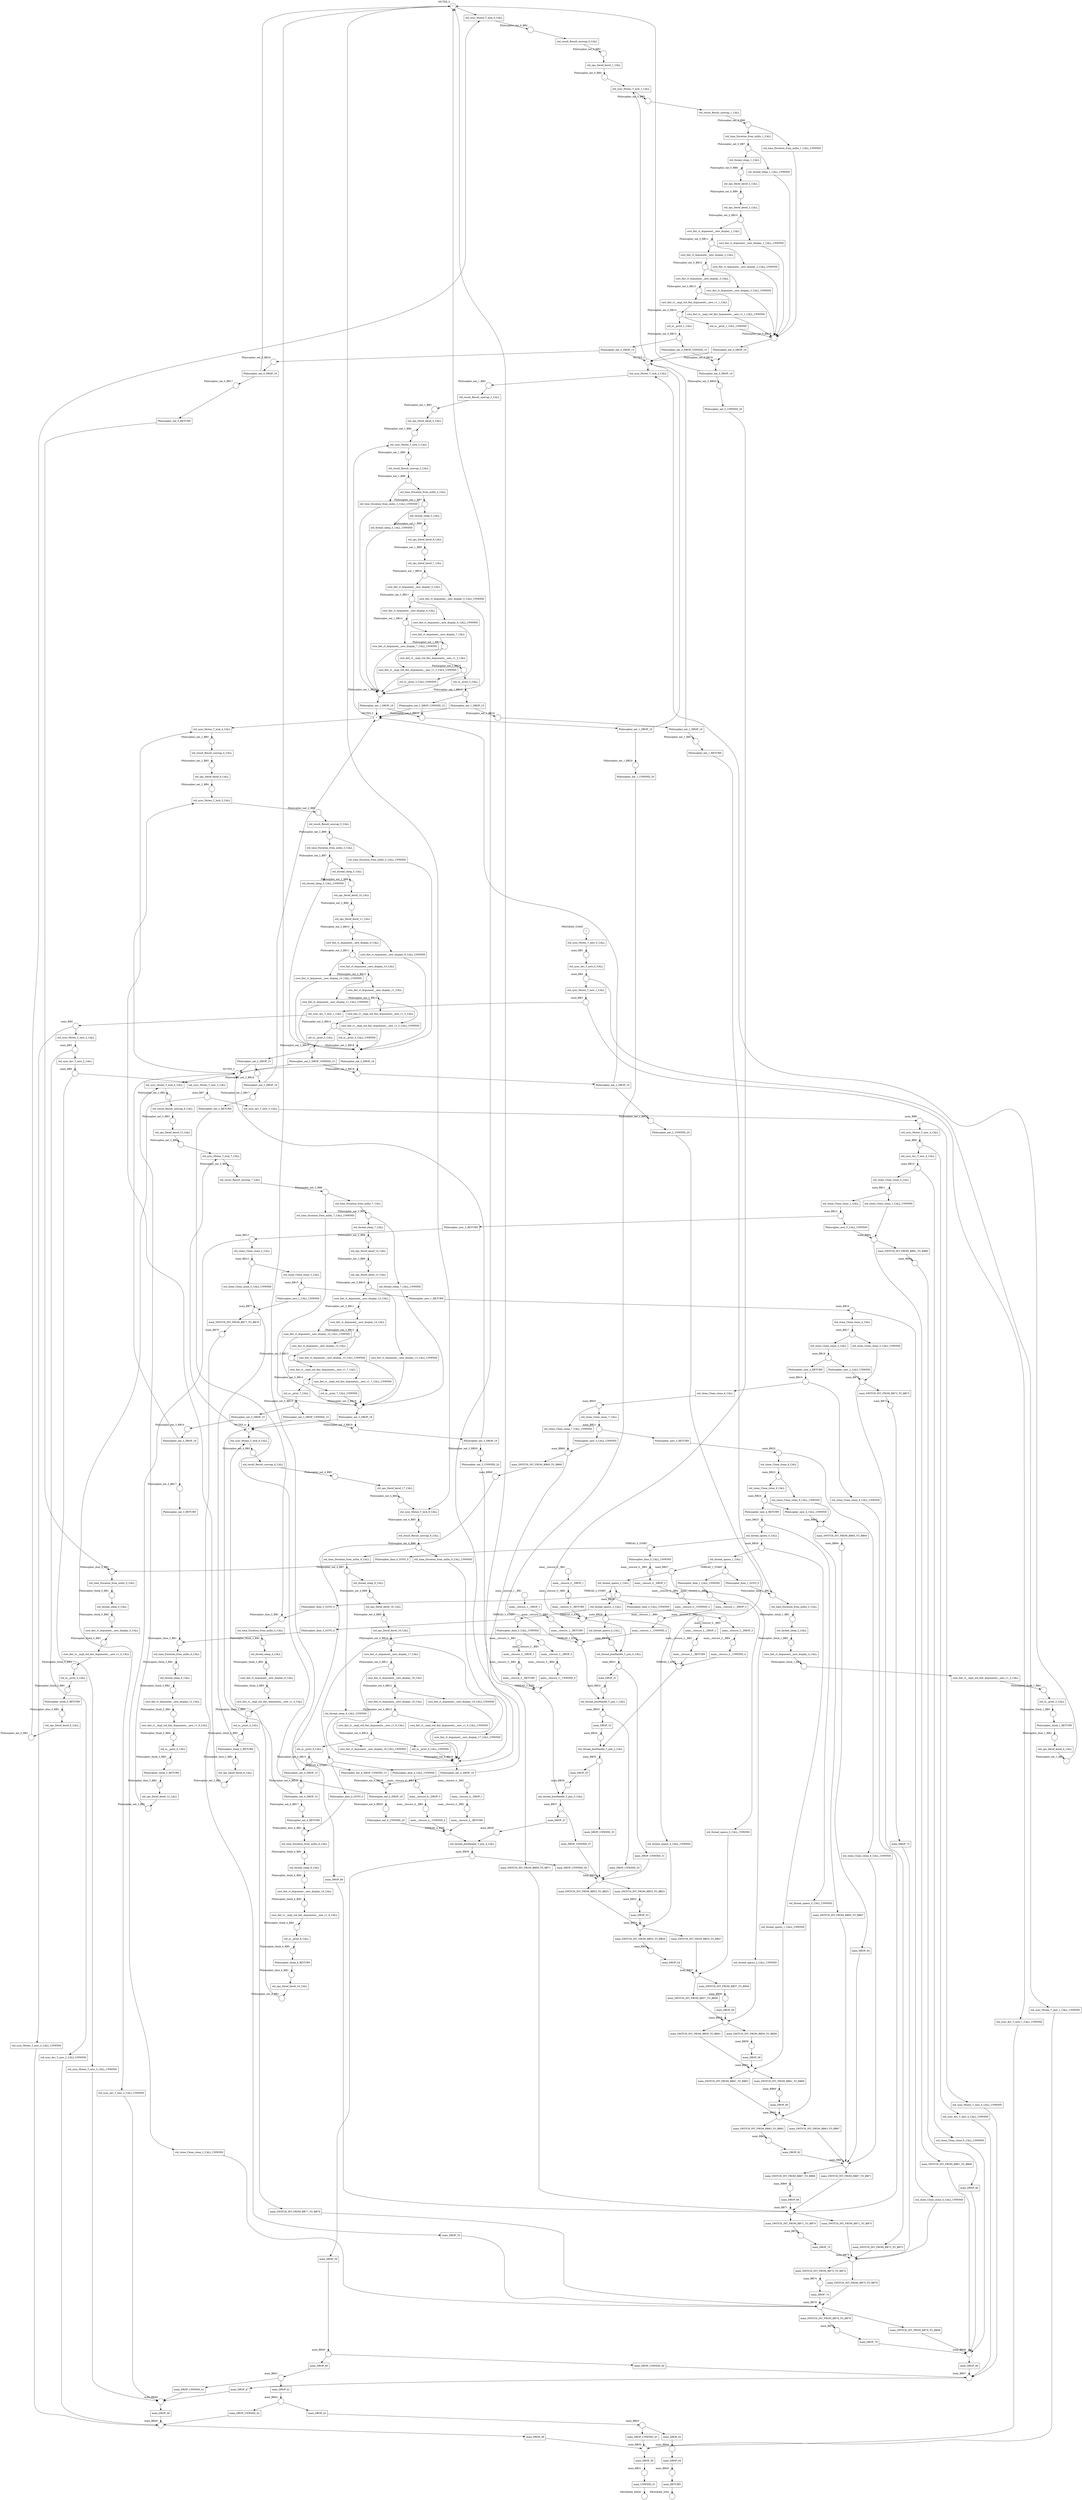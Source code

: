 digraph petrinet {
    MUTEX_0 [shape="circle" xlabel="MUTEX_0" label="•"];
    MUTEX_1 [shape="circle" xlabel="MUTEX_1" label="•"];
    MUTEX_2 [shape="circle" xlabel="MUTEX_2" label="•"];
    MUTEX_3 [shape="circle" xlabel="MUTEX_3" label="•"];
    MUTEX_4 [shape="circle" xlabel="MUTEX_4" label="•"];
    PROGRAM_END [shape="circle" xlabel="PROGRAM_END" label=""];
    PROGRAM_PANIC [shape="circle" xlabel="PROGRAM_PANIC" label=""];
    PROGRAM_START [shape="circle" xlabel="PROGRAM_START" label="•"];
    Philosopher_dine_0_BB1 [shape="circle" xlabel="Philosopher_dine_0_BB1" label=""];
    Philosopher_dine_0_BB2 [shape="circle" xlabel="Philosopher_dine_0_BB2" label=""];
    Philosopher_dine_1_BB1 [shape="circle" xlabel="Philosopher_dine_1_BB1" label=""];
    Philosopher_dine_1_BB2 [shape="circle" xlabel="Philosopher_dine_1_BB2" label=""];
    Philosopher_dine_2_BB1 [shape="circle" xlabel="Philosopher_dine_2_BB1" label=""];
    Philosopher_dine_2_BB2 [shape="circle" xlabel="Philosopher_dine_2_BB2" label=""];
    Philosopher_dine_3_BB1 [shape="circle" xlabel="Philosopher_dine_3_BB1" label=""];
    Philosopher_dine_3_BB2 [shape="circle" xlabel="Philosopher_dine_3_BB2" label=""];
    Philosopher_dine_4_BB1 [shape="circle" xlabel="Philosopher_dine_4_BB1" label=""];
    Philosopher_dine_4_BB2 [shape="circle" xlabel="Philosopher_dine_4_BB2" label=""];
    Philosopher_eat_0_BB1 [shape="circle" xlabel="Philosopher_eat_0_BB1" label=""];
    Philosopher_eat_0_BB10 [shape="circle" xlabel="Philosopher_eat_0_BB10" label=""];
    Philosopher_eat_0_BB11 [shape="circle" xlabel="Philosopher_eat_0_BB11" label=""];
    Philosopher_eat_0_BB12 [shape="circle" xlabel="Philosopher_eat_0_BB12" label=""];
    Philosopher_eat_0_BB13 [shape="circle" xlabel="Philosopher_eat_0_BB13" label=""];
    Philosopher_eat_0_BB14 [shape="circle" xlabel="Philosopher_eat_0_BB14" label=""];
    Philosopher_eat_0_BB15 [shape="circle" xlabel="Philosopher_eat_0_BB15" label=""];
    Philosopher_eat_0_BB16 [shape="circle" xlabel="Philosopher_eat_0_BB16" label=""];
    Philosopher_eat_0_BB17 [shape="circle" xlabel="Philosopher_eat_0_BB17" label=""];
    Philosopher_eat_0_BB18 [shape="circle" xlabel="Philosopher_eat_0_BB18" label=""];
    Philosopher_eat_0_BB19 [shape="circle" xlabel="Philosopher_eat_0_BB19" label=""];
    Philosopher_eat_0_BB2 [shape="circle" xlabel="Philosopher_eat_0_BB2" label=""];
    Philosopher_eat_0_BB20 [shape="circle" xlabel="Philosopher_eat_0_BB20" label=""];
    Philosopher_eat_0_BB3 [shape="circle" xlabel="Philosopher_eat_0_BB3" label=""];
    Philosopher_eat_0_BB4 [shape="circle" xlabel="Philosopher_eat_0_BB4" label=""];
    Philosopher_eat_0_BB5 [shape="circle" xlabel="Philosopher_eat_0_BB5" label=""];
    Philosopher_eat_0_BB6 [shape="circle" xlabel="Philosopher_eat_0_BB6" label=""];
    Philosopher_eat_0_BB7 [shape="circle" xlabel="Philosopher_eat_0_BB7" label=""];
    Philosopher_eat_0_BB8 [shape="circle" xlabel="Philosopher_eat_0_BB8" label=""];
    Philosopher_eat_0_BB9 [shape="circle" xlabel="Philosopher_eat_0_BB9" label=""];
    Philosopher_eat_1_BB1 [shape="circle" xlabel="Philosopher_eat_1_BB1" label=""];
    Philosopher_eat_1_BB10 [shape="circle" xlabel="Philosopher_eat_1_BB10" label=""];
    Philosopher_eat_1_BB11 [shape="circle" xlabel="Philosopher_eat_1_BB11" label=""];
    Philosopher_eat_1_BB12 [shape="circle" xlabel="Philosopher_eat_1_BB12" label=""];
    Philosopher_eat_1_BB13 [shape="circle" xlabel="Philosopher_eat_1_BB13" label=""];
    Philosopher_eat_1_BB14 [shape="circle" xlabel="Philosopher_eat_1_BB14" label=""];
    Philosopher_eat_1_BB15 [shape="circle" xlabel="Philosopher_eat_1_BB15" label=""];
    Philosopher_eat_1_BB16 [shape="circle" xlabel="Philosopher_eat_1_BB16" label=""];
    Philosopher_eat_1_BB17 [shape="circle" xlabel="Philosopher_eat_1_BB17" label=""];
    Philosopher_eat_1_BB18 [shape="circle" xlabel="Philosopher_eat_1_BB18" label=""];
    Philosopher_eat_1_BB19 [shape="circle" xlabel="Philosopher_eat_1_BB19" label=""];
    Philosopher_eat_1_BB2 [shape="circle" xlabel="Philosopher_eat_1_BB2" label=""];
    Philosopher_eat_1_BB20 [shape="circle" xlabel="Philosopher_eat_1_BB20" label=""];
    Philosopher_eat_1_BB3 [shape="circle" xlabel="Philosopher_eat_1_BB3" label=""];
    Philosopher_eat_1_BB4 [shape="circle" xlabel="Philosopher_eat_1_BB4" label=""];
    Philosopher_eat_1_BB5 [shape="circle" xlabel="Philosopher_eat_1_BB5" label=""];
    Philosopher_eat_1_BB6 [shape="circle" xlabel="Philosopher_eat_1_BB6" label=""];
    Philosopher_eat_1_BB7 [shape="circle" xlabel="Philosopher_eat_1_BB7" label=""];
    Philosopher_eat_1_BB8 [shape="circle" xlabel="Philosopher_eat_1_BB8" label=""];
    Philosopher_eat_1_BB9 [shape="circle" xlabel="Philosopher_eat_1_BB9" label=""];
    Philosopher_eat_2_BB1 [shape="circle" xlabel="Philosopher_eat_2_BB1" label=""];
    Philosopher_eat_2_BB10 [shape="circle" xlabel="Philosopher_eat_2_BB10" label=""];
    Philosopher_eat_2_BB11 [shape="circle" xlabel="Philosopher_eat_2_BB11" label=""];
    Philosopher_eat_2_BB12 [shape="circle" xlabel="Philosopher_eat_2_BB12" label=""];
    Philosopher_eat_2_BB13 [shape="circle" xlabel="Philosopher_eat_2_BB13" label=""];
    Philosopher_eat_2_BB14 [shape="circle" xlabel="Philosopher_eat_2_BB14" label=""];
    Philosopher_eat_2_BB15 [shape="circle" xlabel="Philosopher_eat_2_BB15" label=""];
    Philosopher_eat_2_BB16 [shape="circle" xlabel="Philosopher_eat_2_BB16" label=""];
    Philosopher_eat_2_BB17 [shape="circle" xlabel="Philosopher_eat_2_BB17" label=""];
    Philosopher_eat_2_BB18 [shape="circle" xlabel="Philosopher_eat_2_BB18" label=""];
    Philosopher_eat_2_BB19 [shape="circle" xlabel="Philosopher_eat_2_BB19" label=""];
    Philosopher_eat_2_BB2 [shape="circle" xlabel="Philosopher_eat_2_BB2" label=""];
    Philosopher_eat_2_BB20 [shape="circle" xlabel="Philosopher_eat_2_BB20" label=""];
    Philosopher_eat_2_BB3 [shape="circle" xlabel="Philosopher_eat_2_BB3" label=""];
    Philosopher_eat_2_BB4 [shape="circle" xlabel="Philosopher_eat_2_BB4" label=""];
    Philosopher_eat_2_BB5 [shape="circle" xlabel="Philosopher_eat_2_BB5" label=""];
    Philosopher_eat_2_BB6 [shape="circle" xlabel="Philosopher_eat_2_BB6" label=""];
    Philosopher_eat_2_BB7 [shape="circle" xlabel="Philosopher_eat_2_BB7" label=""];
    Philosopher_eat_2_BB8 [shape="circle" xlabel="Philosopher_eat_2_BB8" label=""];
    Philosopher_eat_2_BB9 [shape="circle" xlabel="Philosopher_eat_2_BB9" label=""];
    Philosopher_eat_3_BB1 [shape="circle" xlabel="Philosopher_eat_3_BB1" label=""];
    Philosopher_eat_3_BB10 [shape="circle" xlabel="Philosopher_eat_3_BB10" label=""];
    Philosopher_eat_3_BB11 [shape="circle" xlabel="Philosopher_eat_3_BB11" label=""];
    Philosopher_eat_3_BB12 [shape="circle" xlabel="Philosopher_eat_3_BB12" label=""];
    Philosopher_eat_3_BB13 [shape="circle" xlabel="Philosopher_eat_3_BB13" label=""];
    Philosopher_eat_3_BB14 [shape="circle" xlabel="Philosopher_eat_3_BB14" label=""];
    Philosopher_eat_3_BB15 [shape="circle" xlabel="Philosopher_eat_3_BB15" label=""];
    Philosopher_eat_3_BB16 [shape="circle" xlabel="Philosopher_eat_3_BB16" label=""];
    Philosopher_eat_3_BB17 [shape="circle" xlabel="Philosopher_eat_3_BB17" label=""];
    Philosopher_eat_3_BB18 [shape="circle" xlabel="Philosopher_eat_3_BB18" label=""];
    Philosopher_eat_3_BB19 [shape="circle" xlabel="Philosopher_eat_3_BB19" label=""];
    Philosopher_eat_3_BB2 [shape="circle" xlabel="Philosopher_eat_3_BB2" label=""];
    Philosopher_eat_3_BB20 [shape="circle" xlabel="Philosopher_eat_3_BB20" label=""];
    Philosopher_eat_3_BB3 [shape="circle" xlabel="Philosopher_eat_3_BB3" label=""];
    Philosopher_eat_3_BB4 [shape="circle" xlabel="Philosopher_eat_3_BB4" label=""];
    Philosopher_eat_3_BB5 [shape="circle" xlabel="Philosopher_eat_3_BB5" label=""];
    Philosopher_eat_3_BB6 [shape="circle" xlabel="Philosopher_eat_3_BB6" label=""];
    Philosopher_eat_3_BB7 [shape="circle" xlabel="Philosopher_eat_3_BB7" label=""];
    Philosopher_eat_3_BB8 [shape="circle" xlabel="Philosopher_eat_3_BB8" label=""];
    Philosopher_eat_3_BB9 [shape="circle" xlabel="Philosopher_eat_3_BB9" label=""];
    Philosopher_eat_4_BB1 [shape="circle" xlabel="Philosopher_eat_4_BB1" label=""];
    Philosopher_eat_4_BB10 [shape="circle" xlabel="Philosopher_eat_4_BB10" label=""];
    Philosopher_eat_4_BB11 [shape="circle" xlabel="Philosopher_eat_4_BB11" label=""];
    Philosopher_eat_4_BB12 [shape="circle" xlabel="Philosopher_eat_4_BB12" label=""];
    Philosopher_eat_4_BB13 [shape="circle" xlabel="Philosopher_eat_4_BB13" label=""];
    Philosopher_eat_4_BB14 [shape="circle" xlabel="Philosopher_eat_4_BB14" label=""];
    Philosopher_eat_4_BB15 [shape="circle" xlabel="Philosopher_eat_4_BB15" label=""];
    Philosopher_eat_4_BB16 [shape="circle" xlabel="Philosopher_eat_4_BB16" label=""];
    Philosopher_eat_4_BB17 [shape="circle" xlabel="Philosopher_eat_4_BB17" label=""];
    Philosopher_eat_4_BB18 [shape="circle" xlabel="Philosopher_eat_4_BB18" label=""];
    Philosopher_eat_4_BB19 [shape="circle" xlabel="Philosopher_eat_4_BB19" label=""];
    Philosopher_eat_4_BB2 [shape="circle" xlabel="Philosopher_eat_4_BB2" label=""];
    Philosopher_eat_4_BB20 [shape="circle" xlabel="Philosopher_eat_4_BB20" label=""];
    Philosopher_eat_4_BB3 [shape="circle" xlabel="Philosopher_eat_4_BB3" label=""];
    Philosopher_eat_4_BB4 [shape="circle" xlabel="Philosopher_eat_4_BB4" label=""];
    Philosopher_eat_4_BB5 [shape="circle" xlabel="Philosopher_eat_4_BB5" label=""];
    Philosopher_eat_4_BB6 [shape="circle" xlabel="Philosopher_eat_4_BB6" label=""];
    Philosopher_eat_4_BB7 [shape="circle" xlabel="Philosopher_eat_4_BB7" label=""];
    Philosopher_eat_4_BB8 [shape="circle" xlabel="Philosopher_eat_4_BB8" label=""];
    Philosopher_eat_4_BB9 [shape="circle" xlabel="Philosopher_eat_4_BB9" label=""];
    Philosopher_think_0_BB1 [shape="circle" xlabel="Philosopher_think_0_BB1" label=""];
    Philosopher_think_0_BB2 [shape="circle" xlabel="Philosopher_think_0_BB2" label=""];
    Philosopher_think_0_BB3 [shape="circle" xlabel="Philosopher_think_0_BB3" label=""];
    Philosopher_think_0_BB4 [shape="circle" xlabel="Philosopher_think_0_BB4" label=""];
    Philosopher_think_0_BB5 [shape="circle" xlabel="Philosopher_think_0_BB5" label=""];
    Philosopher_think_1_BB1 [shape="circle" xlabel="Philosopher_think_1_BB1" label=""];
    Philosopher_think_1_BB2 [shape="circle" xlabel="Philosopher_think_1_BB2" label=""];
    Philosopher_think_1_BB3 [shape="circle" xlabel="Philosopher_think_1_BB3" label=""];
    Philosopher_think_1_BB4 [shape="circle" xlabel="Philosopher_think_1_BB4" label=""];
    Philosopher_think_1_BB5 [shape="circle" xlabel="Philosopher_think_1_BB5" label=""];
    Philosopher_think_2_BB1 [shape="circle" xlabel="Philosopher_think_2_BB1" label=""];
    Philosopher_think_2_BB2 [shape="circle" xlabel="Philosopher_think_2_BB2" label=""];
    Philosopher_think_2_BB3 [shape="circle" xlabel="Philosopher_think_2_BB3" label=""];
    Philosopher_think_2_BB4 [shape="circle" xlabel="Philosopher_think_2_BB4" label=""];
    Philosopher_think_2_BB5 [shape="circle" xlabel="Philosopher_think_2_BB5" label=""];
    Philosopher_think_3_BB1 [shape="circle" xlabel="Philosopher_think_3_BB1" label=""];
    Philosopher_think_3_BB2 [shape="circle" xlabel="Philosopher_think_3_BB2" label=""];
    Philosopher_think_3_BB3 [shape="circle" xlabel="Philosopher_think_3_BB3" label=""];
    Philosopher_think_3_BB4 [shape="circle" xlabel="Philosopher_think_3_BB4" label=""];
    Philosopher_think_3_BB5 [shape="circle" xlabel="Philosopher_think_3_BB5" label=""];
    Philosopher_think_4_BB1 [shape="circle" xlabel="Philosopher_think_4_BB1" label=""];
    Philosopher_think_4_BB2 [shape="circle" xlabel="Philosopher_think_4_BB2" label=""];
    Philosopher_think_4_BB3 [shape="circle" xlabel="Philosopher_think_4_BB3" label=""];
    Philosopher_think_4_BB4 [shape="circle" xlabel="Philosopher_think_4_BB4" label=""];
    Philosopher_think_4_BB5 [shape="circle" xlabel="Philosopher_think_4_BB5" label=""];
    THREAD_0_END [shape="circle" xlabel="THREAD_0_END" label=""];
    THREAD_0_START [shape="circle" xlabel="THREAD_0_START" label=""];
    THREAD_1_END [shape="circle" xlabel="THREAD_1_END" label=""];
    THREAD_1_START [shape="circle" xlabel="THREAD_1_START" label=""];
    THREAD_2_END [shape="circle" xlabel="THREAD_2_END" label=""];
    THREAD_2_START [shape="circle" xlabel="THREAD_2_START" label=""];
    THREAD_3_END [shape="circle" xlabel="THREAD_3_END" label=""];
    THREAD_3_START [shape="circle" xlabel="THREAD_3_START" label=""];
    THREAD_4_END [shape="circle" xlabel="THREAD_4_END" label=""];
    THREAD_4_START [shape="circle" xlabel="THREAD_4_START" label=""];
    main_BB1 [shape="circle" xlabel="main_BB1" label=""];
    main_BB10 [shape="circle" xlabel="main_BB10" label=""];
    main_BB11 [shape="circle" xlabel="main_BB11" label=""];
    main_BB12 [shape="circle" xlabel="main_BB12" label=""];
    main_BB13 [shape="circle" xlabel="main_BB13" label=""];
    main_BB14 [shape="circle" xlabel="main_BB14" label=""];
    main_BB15 [shape="circle" xlabel="main_BB15" label=""];
    main_BB16 [shape="circle" xlabel="main_BB16" label=""];
    main_BB17 [shape="circle" xlabel="main_BB17" label=""];
    main_BB18 [shape="circle" xlabel="main_BB18" label=""];
    main_BB19 [shape="circle" xlabel="main_BB19" label=""];
    main_BB2 [shape="circle" xlabel="main_BB2" label=""];
    main_BB20 [shape="circle" xlabel="main_BB20" label=""];
    main_BB21 [shape="circle" xlabel="main_BB21" label=""];
    main_BB22 [shape="circle" xlabel="main_BB22" label=""];
    main_BB23 [shape="circle" xlabel="main_BB23" label=""];
    main_BB24 [shape="circle" xlabel="main_BB24" label=""];
    main_BB25 [shape="circle" xlabel="main_BB25" label=""];
    main_BB26 [shape="circle" xlabel="main_BB26" label=""];
    main_BB27 [shape="circle" xlabel="main_BB27" label=""];
    main_BB28 [shape="circle" xlabel="main_BB28" label=""];
    main_BB29 [shape="circle" xlabel="main_BB29" label=""];
    main_BB3 [shape="circle" xlabel="main_BB3" label=""];
    main_BB30 [shape="circle" xlabel="main_BB30" label=""];
    main_BB31 [shape="circle" xlabel="main_BB31" label=""];
    main_BB32 [shape="circle" xlabel="main_BB32" label=""];
    main_BB33 [shape="circle" xlabel="main_BB33" label=""];
    main_BB34 [shape="circle" xlabel="main_BB34" label=""];
    main_BB35 [shape="circle" xlabel="main_BB35" label=""];
    main_BB36 [shape="circle" xlabel="main_BB36" label=""];
    main_BB37 [shape="circle" xlabel="main_BB37" label=""];
    main_BB38 [shape="circle" xlabel="main_BB38" label=""];
    main_BB39 [shape="circle" xlabel="main_BB39" label=""];
    main_BB4 [shape="circle" xlabel="main_BB4" label=""];
    main_BB40 [shape="circle" xlabel="main_BB40" label=""];
    main_BB41 [shape="circle" xlabel="main_BB41" label=""];
    main_BB42 [shape="circle" xlabel="main_BB42" label=""];
    main_BB43 [shape="circle" xlabel="main_BB43" label=""];
    main_BB44 [shape="circle" xlabel="main_BB44" label=""];
    main_BB45 [shape="circle" xlabel="main_BB45" label=""];
    main_BB46 [shape="circle" xlabel="main_BB46" label=""];
    main_BB47 [shape="circle" xlabel="main_BB47" label=""];
    main_BB48 [shape="circle" xlabel="main_BB48" label=""];
    main_BB49 [shape="circle" xlabel="main_BB49" label=""];
    main_BB5 [shape="circle" xlabel="main_BB5" label=""];
    main_BB50 [shape="circle" xlabel="main_BB50" label=""];
    main_BB51 [shape="circle" xlabel="main_BB51" label=""];
    main_BB52 [shape="circle" xlabel="main_BB52" label=""];
    main_BB53 [shape="circle" xlabel="main_BB53" label=""];
    main_BB54 [shape="circle" xlabel="main_BB54" label=""];
    main_BB55 [shape="circle" xlabel="main_BB55" label=""];
    main_BB56 [shape="circle" xlabel="main_BB56" label=""];
    main_BB57 [shape="circle" xlabel="main_BB57" label=""];
    main_BB58 [shape="circle" xlabel="main_BB58" label=""];
    main_BB59 [shape="circle" xlabel="main_BB59" label=""];
    main_BB6 [shape="circle" xlabel="main_BB6" label=""];
    main_BB60 [shape="circle" xlabel="main_BB60" label=""];
    main_BB61 [shape="circle" xlabel="main_BB61" label=""];
    main_BB62 [shape="circle" xlabel="main_BB62" label=""];
    main_BB63 [shape="circle" xlabel="main_BB63" label=""];
    main_BB64 [shape="circle" xlabel="main_BB64" label=""];
    main_BB65 [shape="circle" xlabel="main_BB65" label=""];
    main_BB66 [shape="circle" xlabel="main_BB66" label=""];
    main_BB67 [shape="circle" xlabel="main_BB67" label=""];
    main_BB68 [shape="circle" xlabel="main_BB68" label=""];
    main_BB69 [shape="circle" xlabel="main_BB69" label=""];
    main_BB7 [shape="circle" xlabel="main_BB7" label=""];
    main_BB70 [shape="circle" xlabel="main_BB70" label=""];
    main_BB71 [shape="circle" xlabel="main_BB71" label=""];
    main_BB72 [shape="circle" xlabel="main_BB72" label=""];
    main_BB73 [shape="circle" xlabel="main_BB73" label=""];
    main_BB74 [shape="circle" xlabel="main_BB74" label=""];
    main_BB75 [shape="circle" xlabel="main_BB75" label=""];
    main_BB76 [shape="circle" xlabel="main_BB76" label=""];
    main_BB77 [shape="circle" xlabel="main_BB77" label=""];
    main_BB78 [shape="circle" xlabel="main_BB78" label=""];
    main_BB79 [shape="circle" xlabel="main_BB79" label=""];
    main_BB8 [shape="circle" xlabel="main_BB8" label=""];
    main_BB80 [shape="circle" xlabel="main_BB80" label=""];
    main_BB81 [shape="circle" xlabel="main_BB81" label=""];
    main_BB9 [shape="circle" xlabel="main_BB9" label=""];
    main__closure_0__BB1 [shape="circle" xlabel="main__closure_0__BB1" label=""];
    main__closure_0__BB2 [shape="circle" xlabel="main__closure_0__BB2" label=""];
    main__closure_0__BB3 [shape="circle" xlabel="main__closure_0__BB3" label=""];
    main__closure_0__BB4 [shape="circle" xlabel="main__closure_0__BB4" label=""];
    main__closure_1__BB1 [shape="circle" xlabel="main__closure_1__BB1" label=""];
    main__closure_1__BB2 [shape="circle" xlabel="main__closure_1__BB2" label=""];
    main__closure_1__BB3 [shape="circle" xlabel="main__closure_1__BB3" label=""];
    main__closure_1__BB4 [shape="circle" xlabel="main__closure_1__BB4" label=""];
    main__closure_2__BB1 [shape="circle" xlabel="main__closure_2__BB1" label=""];
    main__closure_2__BB2 [shape="circle" xlabel="main__closure_2__BB2" label=""];
    main__closure_2__BB3 [shape="circle" xlabel="main__closure_2__BB3" label=""];
    main__closure_2__BB4 [shape="circle" xlabel="main__closure_2__BB4" label=""];
    main__closure_3__BB1 [shape="circle" xlabel="main__closure_3__BB1" label=""];
    main__closure_3__BB2 [shape="circle" xlabel="main__closure_3__BB2" label=""];
    main__closure_3__BB3 [shape="circle" xlabel="main__closure_3__BB3" label=""];
    main__closure_3__BB4 [shape="circle" xlabel="main__closure_3__BB4" label=""];
    main__closure_4__BB1 [shape="circle" xlabel="main__closure_4__BB1" label=""];
    main__closure_4__BB2 [shape="circle" xlabel="main__closure_4__BB2" label=""];
    main__closure_4__BB3 [shape="circle" xlabel="main__closure_4__BB3" label=""];
    main__closure_4__BB4 [shape="circle" xlabel="main__closure_4__BB4" label=""];
    Philosopher_dine_0_CALL_UNWIND [shape="box" xlabel="" label="Philosopher_dine_0_CALL_UNWIND"];
    Philosopher_dine_0_GOTO_0 [shape="box" xlabel="" label="Philosopher_dine_0_GOTO_0"];
    Philosopher_dine_1_CALL_UNWIND [shape="box" xlabel="" label="Philosopher_dine_1_CALL_UNWIND"];
    Philosopher_dine_1_GOTO_0 [shape="box" xlabel="" label="Philosopher_dine_1_GOTO_0"];
    Philosopher_dine_2_CALL_UNWIND [shape="box" xlabel="" label="Philosopher_dine_2_CALL_UNWIND"];
    Philosopher_dine_2_GOTO_0 [shape="box" xlabel="" label="Philosopher_dine_2_GOTO_0"];
    Philosopher_dine_3_CALL_UNWIND [shape="box" xlabel="" label="Philosopher_dine_3_CALL_UNWIND"];
    Philosopher_dine_3_GOTO_0 [shape="box" xlabel="" label="Philosopher_dine_3_GOTO_0"];
    Philosopher_dine_4_CALL_UNWIND [shape="box" xlabel="" label="Philosopher_dine_4_CALL_UNWIND"];
    Philosopher_dine_4_GOTO_0 [shape="box" xlabel="" label="Philosopher_dine_4_GOTO_0"];
    Philosopher_eat_0_DROP_15 [shape="box" xlabel="" label="Philosopher_eat_0_DROP_15"];
    Philosopher_eat_0_DROP_16 [shape="box" xlabel="" label="Philosopher_eat_0_DROP_16"];
    Philosopher_eat_0_DROP_18 [shape="box" xlabel="" label="Philosopher_eat_0_DROP_18"];
    Philosopher_eat_0_DROP_19 [shape="box" xlabel="" label="Philosopher_eat_0_DROP_19"];
    Philosopher_eat_0_DROP_UNWIND_15 [shape="box" xlabel="" label="Philosopher_eat_0_DROP_UNWIND_15"];
    Philosopher_eat_0_RETURN [shape="box" xlabel="" label="Philosopher_eat_0_RETURN"];
    Philosopher_eat_0_UNWIND_20 [shape="box" xlabel="" label="Philosopher_eat_0_UNWIND_20"];
    Philosopher_eat_1_DROP_15 [shape="box" xlabel="" label="Philosopher_eat_1_DROP_15"];
    Philosopher_eat_1_DROP_16 [shape="box" xlabel="" label="Philosopher_eat_1_DROP_16"];
    Philosopher_eat_1_DROP_18 [shape="box" xlabel="" label="Philosopher_eat_1_DROP_18"];
    Philosopher_eat_1_DROP_19 [shape="box" xlabel="" label="Philosopher_eat_1_DROP_19"];
    Philosopher_eat_1_DROP_UNWIND_15 [shape="box" xlabel="" label="Philosopher_eat_1_DROP_UNWIND_15"];
    Philosopher_eat_1_RETURN [shape="box" xlabel="" label="Philosopher_eat_1_RETURN"];
    Philosopher_eat_1_UNWIND_20 [shape="box" xlabel="" label="Philosopher_eat_1_UNWIND_20"];
    Philosopher_eat_2_DROP_15 [shape="box" xlabel="" label="Philosopher_eat_2_DROP_15"];
    Philosopher_eat_2_DROP_16 [shape="box" xlabel="" label="Philosopher_eat_2_DROP_16"];
    Philosopher_eat_2_DROP_18 [shape="box" xlabel="" label="Philosopher_eat_2_DROP_18"];
    Philosopher_eat_2_DROP_19 [shape="box" xlabel="" label="Philosopher_eat_2_DROP_19"];
    Philosopher_eat_2_DROP_UNWIND_15 [shape="box" xlabel="" label="Philosopher_eat_2_DROP_UNWIND_15"];
    Philosopher_eat_2_RETURN [shape="box" xlabel="" label="Philosopher_eat_2_RETURN"];
    Philosopher_eat_2_UNWIND_20 [shape="box" xlabel="" label="Philosopher_eat_2_UNWIND_20"];
    Philosopher_eat_3_DROP_15 [shape="box" xlabel="" label="Philosopher_eat_3_DROP_15"];
    Philosopher_eat_3_DROP_16 [shape="box" xlabel="" label="Philosopher_eat_3_DROP_16"];
    Philosopher_eat_3_DROP_18 [shape="box" xlabel="" label="Philosopher_eat_3_DROP_18"];
    Philosopher_eat_3_DROP_19 [shape="box" xlabel="" label="Philosopher_eat_3_DROP_19"];
    Philosopher_eat_3_DROP_UNWIND_15 [shape="box" xlabel="" label="Philosopher_eat_3_DROP_UNWIND_15"];
    Philosopher_eat_3_RETURN [shape="box" xlabel="" label="Philosopher_eat_3_RETURN"];
    Philosopher_eat_3_UNWIND_20 [shape="box" xlabel="" label="Philosopher_eat_3_UNWIND_20"];
    Philosopher_eat_4_DROP_15 [shape="box" xlabel="" label="Philosopher_eat_4_DROP_15"];
    Philosopher_eat_4_DROP_16 [shape="box" xlabel="" label="Philosopher_eat_4_DROP_16"];
    Philosopher_eat_4_DROP_18 [shape="box" xlabel="" label="Philosopher_eat_4_DROP_18"];
    Philosopher_eat_4_DROP_19 [shape="box" xlabel="" label="Philosopher_eat_4_DROP_19"];
    Philosopher_eat_4_DROP_UNWIND_15 [shape="box" xlabel="" label="Philosopher_eat_4_DROP_UNWIND_15"];
    Philosopher_eat_4_RETURN [shape="box" xlabel="" label="Philosopher_eat_4_RETURN"];
    Philosopher_eat_4_UNWIND_20 [shape="box" xlabel="" label="Philosopher_eat_4_UNWIND_20"];
    Philosopher_new_0_CALL_UNWIND [shape="box" xlabel="" label="Philosopher_new_0_CALL_UNWIND"];
    Philosopher_new_0_RETURN [shape="box" xlabel="" label="Philosopher_new_0_RETURN"];
    Philosopher_new_1_CALL_UNWIND [shape="box" xlabel="" label="Philosopher_new_1_CALL_UNWIND"];
    Philosopher_new_1_RETURN [shape="box" xlabel="" label="Philosopher_new_1_RETURN"];
    Philosopher_new_2_CALL_UNWIND [shape="box" xlabel="" label="Philosopher_new_2_CALL_UNWIND"];
    Philosopher_new_2_RETURN [shape="box" xlabel="" label="Philosopher_new_2_RETURN"];
    Philosopher_new_3_CALL_UNWIND [shape="box" xlabel="" label="Philosopher_new_3_CALL_UNWIND"];
    Philosopher_new_3_RETURN [shape="box" xlabel="" label="Philosopher_new_3_RETURN"];
    Philosopher_new_4_CALL_UNWIND [shape="box" xlabel="" label="Philosopher_new_4_CALL_UNWIND"];
    Philosopher_new_4_RETURN [shape="box" xlabel="" label="Philosopher_new_4_RETURN"];
    Philosopher_think_0_RETURN [shape="box" xlabel="" label="Philosopher_think_0_RETURN"];
    Philosopher_think_1_RETURN [shape="box" xlabel="" label="Philosopher_think_1_RETURN"];
    Philosopher_think_2_RETURN [shape="box" xlabel="" label="Philosopher_think_2_RETURN"];
    Philosopher_think_3_RETURN [shape="box" xlabel="" label="Philosopher_think_3_RETURN"];
    Philosopher_think_4_RETURN [shape="box" xlabel="" label="Philosopher_think_4_RETURN"];
    core_fmt_rt_Argument__new_display_0_CALL [shape="box" xlabel="" label="core_fmt_rt_Argument__new_display_0_CALL"];
    core_fmt_rt_Argument__new_display_10_CALL [shape="box" xlabel="" label="core_fmt_rt_Argument__new_display_10_CALL"];
    core_fmt_rt_Argument__new_display_10_CALL_UNWIND [shape="box" xlabel="" label="core_fmt_rt_Argument__new_display_10_CALL_UNWIND"];
    core_fmt_rt_Argument__new_display_11_CALL [shape="box" xlabel="" label="core_fmt_rt_Argument__new_display_11_CALL"];
    core_fmt_rt_Argument__new_display_11_CALL_UNWIND [shape="box" xlabel="" label="core_fmt_rt_Argument__new_display_11_CALL_UNWIND"];
    core_fmt_rt_Argument__new_display_12_CALL [shape="box" xlabel="" label="core_fmt_rt_Argument__new_display_12_CALL"];
    core_fmt_rt_Argument__new_display_13_CALL [shape="box" xlabel="" label="core_fmt_rt_Argument__new_display_13_CALL"];
    core_fmt_rt_Argument__new_display_13_CALL_UNWIND [shape="box" xlabel="" label="core_fmt_rt_Argument__new_display_13_CALL_UNWIND"];
    core_fmt_rt_Argument__new_display_14_CALL [shape="box" xlabel="" label="core_fmt_rt_Argument__new_display_14_CALL"];
    core_fmt_rt_Argument__new_display_14_CALL_UNWIND [shape="box" xlabel="" label="core_fmt_rt_Argument__new_display_14_CALL_UNWIND"];
    core_fmt_rt_Argument__new_display_15_CALL [shape="box" xlabel="" label="core_fmt_rt_Argument__new_display_15_CALL"];
    core_fmt_rt_Argument__new_display_15_CALL_UNWIND [shape="box" xlabel="" label="core_fmt_rt_Argument__new_display_15_CALL_UNWIND"];
    core_fmt_rt_Argument__new_display_16_CALL [shape="box" xlabel="" label="core_fmt_rt_Argument__new_display_16_CALL"];
    core_fmt_rt_Argument__new_display_17_CALL [shape="box" xlabel="" label="core_fmt_rt_Argument__new_display_17_CALL"];
    core_fmt_rt_Argument__new_display_17_CALL_UNWIND [shape="box" xlabel="" label="core_fmt_rt_Argument__new_display_17_CALL_UNWIND"];
    core_fmt_rt_Argument__new_display_18_CALL [shape="box" xlabel="" label="core_fmt_rt_Argument__new_display_18_CALL"];
    core_fmt_rt_Argument__new_display_18_CALL_UNWIND [shape="box" xlabel="" label="core_fmt_rt_Argument__new_display_18_CALL_UNWIND"];
    core_fmt_rt_Argument__new_display_19_CALL [shape="box" xlabel="" label="core_fmt_rt_Argument__new_display_19_CALL"];
    core_fmt_rt_Argument__new_display_19_CALL_UNWIND [shape="box" xlabel="" label="core_fmt_rt_Argument__new_display_19_CALL_UNWIND"];
    core_fmt_rt_Argument__new_display_1_CALL [shape="box" xlabel="" label="core_fmt_rt_Argument__new_display_1_CALL"];
    core_fmt_rt_Argument__new_display_1_CALL_UNWIND [shape="box" xlabel="" label="core_fmt_rt_Argument__new_display_1_CALL_UNWIND"];
    core_fmt_rt_Argument__new_display_2_CALL [shape="box" xlabel="" label="core_fmt_rt_Argument__new_display_2_CALL"];
    core_fmt_rt_Argument__new_display_2_CALL_UNWIND [shape="box" xlabel="" label="core_fmt_rt_Argument__new_display_2_CALL_UNWIND"];
    core_fmt_rt_Argument__new_display_3_CALL [shape="box" xlabel="" label="core_fmt_rt_Argument__new_display_3_CALL"];
    core_fmt_rt_Argument__new_display_3_CALL_UNWIND [shape="box" xlabel="" label="core_fmt_rt_Argument__new_display_3_CALL_UNWIND"];
    core_fmt_rt_Argument__new_display_4_CALL [shape="box" xlabel="" label="core_fmt_rt_Argument__new_display_4_CALL"];
    core_fmt_rt_Argument__new_display_5_CALL [shape="box" xlabel="" label="core_fmt_rt_Argument__new_display_5_CALL"];
    core_fmt_rt_Argument__new_display_5_CALL_UNWIND [shape="box" xlabel="" label="core_fmt_rt_Argument__new_display_5_CALL_UNWIND"];
    core_fmt_rt_Argument__new_display_6_CALL [shape="box" xlabel="" label="core_fmt_rt_Argument__new_display_6_CALL"];
    core_fmt_rt_Argument__new_display_6_CALL_UNWIND [shape="box" xlabel="" label="core_fmt_rt_Argument__new_display_6_CALL_UNWIND"];
    core_fmt_rt_Argument__new_display_7_CALL [shape="box" xlabel="" label="core_fmt_rt_Argument__new_display_7_CALL"];
    core_fmt_rt_Argument__new_display_7_CALL_UNWIND [shape="box" xlabel="" label="core_fmt_rt_Argument__new_display_7_CALL_UNWIND"];
    core_fmt_rt_Argument__new_display_8_CALL [shape="box" xlabel="" label="core_fmt_rt_Argument__new_display_8_CALL"];
    core_fmt_rt_Argument__new_display_9_CALL [shape="box" xlabel="" label="core_fmt_rt_Argument__new_display_9_CALL"];
    core_fmt_rt_Argument__new_display_9_CALL_UNWIND [shape="box" xlabel="" label="core_fmt_rt_Argument__new_display_9_CALL_UNWIND"];
    core_fmt_rt__impl_std_fmt_Arguments__new_v1_0_CALL [shape="box" xlabel="" label="core_fmt_rt__impl_std_fmt_Arguments__new_v1_0_CALL"];
    core_fmt_rt__impl_std_fmt_Arguments__new_v1_1_CALL [shape="box" xlabel="" label="core_fmt_rt__impl_std_fmt_Arguments__new_v1_1_CALL"];
    core_fmt_rt__impl_std_fmt_Arguments__new_v1_1_CALL_UNWIND [shape="box" xlabel="" label="core_fmt_rt__impl_std_fmt_Arguments__new_v1_1_CALL_UNWIND"];
    core_fmt_rt__impl_std_fmt_Arguments__new_v1_2_CALL [shape="box" xlabel="" label="core_fmt_rt__impl_std_fmt_Arguments__new_v1_2_CALL"];
    core_fmt_rt__impl_std_fmt_Arguments__new_v1_3_CALL [shape="box" xlabel="" label="core_fmt_rt__impl_std_fmt_Arguments__new_v1_3_CALL"];
    core_fmt_rt__impl_std_fmt_Arguments__new_v1_3_CALL_UNWIND [shape="box" xlabel="" label="core_fmt_rt__impl_std_fmt_Arguments__new_v1_3_CALL_UNWIND"];
    core_fmt_rt__impl_std_fmt_Arguments__new_v1_4_CALL [shape="box" xlabel="" label="core_fmt_rt__impl_std_fmt_Arguments__new_v1_4_CALL"];
    core_fmt_rt__impl_std_fmt_Arguments__new_v1_5_CALL [shape="box" xlabel="" label="core_fmt_rt__impl_std_fmt_Arguments__new_v1_5_CALL"];
    core_fmt_rt__impl_std_fmt_Arguments__new_v1_5_CALL_UNWIND [shape="box" xlabel="" label="core_fmt_rt__impl_std_fmt_Arguments__new_v1_5_CALL_UNWIND"];
    core_fmt_rt__impl_std_fmt_Arguments__new_v1_6_CALL [shape="box" xlabel="" label="core_fmt_rt__impl_std_fmt_Arguments__new_v1_6_CALL"];
    core_fmt_rt__impl_std_fmt_Arguments__new_v1_7_CALL [shape="box" xlabel="" label="core_fmt_rt__impl_std_fmt_Arguments__new_v1_7_CALL"];
    core_fmt_rt__impl_std_fmt_Arguments__new_v1_7_CALL_UNWIND [shape="box" xlabel="" label="core_fmt_rt__impl_std_fmt_Arguments__new_v1_7_CALL_UNWIND"];
    core_fmt_rt__impl_std_fmt_Arguments__new_v1_8_CALL [shape="box" xlabel="" label="core_fmt_rt__impl_std_fmt_Arguments__new_v1_8_CALL"];
    core_fmt_rt__impl_std_fmt_Arguments__new_v1_9_CALL [shape="box" xlabel="" label="core_fmt_rt__impl_std_fmt_Arguments__new_v1_9_CALL"];
    core_fmt_rt__impl_std_fmt_Arguments__new_v1_9_CALL_UNWIND [shape="box" xlabel="" label="core_fmt_rt__impl_std_fmt_Arguments__new_v1_9_CALL_UNWIND"];
    main_DROP_31 [shape="box" xlabel="" label="main_DROP_31"];
    main_DROP_33 [shape="box" xlabel="" label="main_DROP_33"];
    main_DROP_35 [shape="box" xlabel="" label="main_DROP_35"];
    main_DROP_37 [shape="box" xlabel="" label="main_DROP_37"];
    main_DROP_39 [shape="box" xlabel="" label="main_DROP_39"];
    main_DROP_40 [shape="box" xlabel="" label="main_DROP_40"];
    main_DROP_41 [shape="box" xlabel="" label="main_DROP_41"];
    main_DROP_42 [shape="box" xlabel="" label="main_DROP_42"];
    main_DROP_43 [shape="box" xlabel="" label="main_DROP_43"];
    main_DROP_44 [shape="box" xlabel="" label="main_DROP_44"];
    main_DROP_46 [shape="box" xlabel="" label="main_DROP_46"];
    main_DROP_47 [shape="box" xlabel="" label="main_DROP_47"];
    main_DROP_48 [shape="box" xlabel="" label="main_DROP_48"];
    main_DROP_49 [shape="box" xlabel="" label="main_DROP_49"];
    main_DROP_50 [shape="box" xlabel="" label="main_DROP_50"];
    main_DROP_52 [shape="box" xlabel="" label="main_DROP_52"];
    main_DROP_54 [shape="box" xlabel="" label="main_DROP_54"];
    main_DROP_56 [shape="box" xlabel="" label="main_DROP_56"];
    main_DROP_58 [shape="box" xlabel="" label="main_DROP_58"];
    main_DROP_60 [shape="box" xlabel="" label="main_DROP_60"];
    main_DROP_62 [shape="box" xlabel="" label="main_DROP_62"];
    main_DROP_64 [shape="box" xlabel="" label="main_DROP_64"];
    main_DROP_66 [shape="box" xlabel="" label="main_DROP_66"];
    main_DROP_68 [shape="box" xlabel="" label="main_DROP_68"];
    main_DROP_70 [shape="box" xlabel="" label="main_DROP_70"];
    main_DROP_72 [shape="box" xlabel="" label="main_DROP_72"];
    main_DROP_74 [shape="box" xlabel="" label="main_DROP_74"];
    main_DROP_76 [shape="box" xlabel="" label="main_DROP_76"];
    main_DROP_78 [shape="box" xlabel="" label="main_DROP_78"];
    main_DROP_80 [shape="box" xlabel="" label="main_DROP_80"];
    main_DROP_UNWIND_31 [shape="box" xlabel="" label="main_DROP_UNWIND_31"];
    main_DROP_UNWIND_33 [shape="box" xlabel="" label="main_DROP_UNWIND_33"];
    main_DROP_UNWIND_35 [shape="box" xlabel="" label="main_DROP_UNWIND_35"];
    main_DROP_UNWIND_37 [shape="box" xlabel="" label="main_DROP_UNWIND_37"];
    main_DROP_UNWIND_39 [shape="box" xlabel="" label="main_DROP_UNWIND_39"];
    main_DROP_UNWIND_40 [shape="box" xlabel="" label="main_DROP_UNWIND_40"];
    main_DROP_UNWIND_41 [shape="box" xlabel="" label="main_DROP_UNWIND_41"];
    main_DROP_UNWIND_42 [shape="box" xlabel="" label="main_DROP_UNWIND_42"];
    main_DROP_UNWIND_43 [shape="box" xlabel="" label="main_DROP_UNWIND_43"];
    main_RETURN [shape="box" xlabel="" label="main_RETURN"];
    main_SWITCH_INT_FROM_BB53_TO_BB52 [shape="box" xlabel="" label="main_SWITCH_INT_FROM_BB53_TO_BB52"];
    main_SWITCH_INT_FROM_BB53_TO_BB55 [shape="box" xlabel="" label="main_SWITCH_INT_FROM_BB53_TO_BB55"];
    main_SWITCH_INT_FROM_BB55_TO_BB54 [shape="box" xlabel="" label="main_SWITCH_INT_FROM_BB55_TO_BB54"];
    main_SWITCH_INT_FROM_BB55_TO_BB57 [shape="box" xlabel="" label="main_SWITCH_INT_FROM_BB55_TO_BB57"];
    main_SWITCH_INT_FROM_BB57_TO_BB56 [shape="box" xlabel="" label="main_SWITCH_INT_FROM_BB57_TO_BB56"];
    main_SWITCH_INT_FROM_BB57_TO_BB59 [shape="box" xlabel="" label="main_SWITCH_INT_FROM_BB57_TO_BB59"];
    main_SWITCH_INT_FROM_BB59_TO_BB58 [shape="box" xlabel="" label="main_SWITCH_INT_FROM_BB59_TO_BB58"];
    main_SWITCH_INT_FROM_BB59_TO_BB61 [shape="box" xlabel="" label="main_SWITCH_INT_FROM_BB59_TO_BB61"];
    main_SWITCH_INT_FROM_BB61_TO_BB60 [shape="box" xlabel="" label="main_SWITCH_INT_FROM_BB61_TO_BB60"];
    main_SWITCH_INT_FROM_BB61_TO_BB63 [shape="box" xlabel="" label="main_SWITCH_INT_FROM_BB61_TO_BB63"];
    main_SWITCH_INT_FROM_BB63_TO_BB62 [shape="box" xlabel="" label="main_SWITCH_INT_FROM_BB63_TO_BB62"];
    main_SWITCH_INT_FROM_BB63_TO_BB67 [shape="box" xlabel="" label="main_SWITCH_INT_FROM_BB63_TO_BB67"];
    main_SWITCH_INT_FROM_BB65_TO_BB64 [shape="box" xlabel="" label="main_SWITCH_INT_FROM_BB65_TO_BB64"];
    main_SWITCH_INT_FROM_BB65_TO_BB67 [shape="box" xlabel="" label="main_SWITCH_INT_FROM_BB65_TO_BB67"];
    main_SWITCH_INT_FROM_BB67_TO_BB66 [shape="box" xlabel="" label="main_SWITCH_INT_FROM_BB67_TO_BB66"];
    main_SWITCH_INT_FROM_BB67_TO_BB71 [shape="box" xlabel="" label="main_SWITCH_INT_FROM_BB67_TO_BB71"];
    main_SWITCH_INT_FROM_BB69_TO_BB68 [shape="box" xlabel="" label="main_SWITCH_INT_FROM_BB69_TO_BB68"];
    main_SWITCH_INT_FROM_BB69_TO_BB71 [shape="box" xlabel="" label="main_SWITCH_INT_FROM_BB69_TO_BB71"];
    main_SWITCH_INT_FROM_BB71_TO_BB70 [shape="box" xlabel="" label="main_SWITCH_INT_FROM_BB71_TO_BB70"];
    main_SWITCH_INT_FROM_BB71_TO_BB75 [shape="box" xlabel="" label="main_SWITCH_INT_FROM_BB71_TO_BB75"];
    main_SWITCH_INT_FROM_BB73_TO_BB72 [shape="box" xlabel="" label="main_SWITCH_INT_FROM_BB73_TO_BB72"];
    main_SWITCH_INT_FROM_BB73_TO_BB75 [shape="box" xlabel="" label="main_SWITCH_INT_FROM_BB73_TO_BB75"];
    main_SWITCH_INT_FROM_BB75_TO_BB74 [shape="box" xlabel="" label="main_SWITCH_INT_FROM_BB75_TO_BB74"];
    main_SWITCH_INT_FROM_BB75_TO_BB79 [shape="box" xlabel="" label="main_SWITCH_INT_FROM_BB75_TO_BB79"];
    main_SWITCH_INT_FROM_BB77_TO_BB76 [shape="box" xlabel="" label="main_SWITCH_INT_FROM_BB77_TO_BB76"];
    main_SWITCH_INT_FROM_BB77_TO_BB79 [shape="box" xlabel="" label="main_SWITCH_INT_FROM_BB77_TO_BB79"];
    main_SWITCH_INT_FROM_BB79_TO_BB46 [shape="box" xlabel="" label="main_SWITCH_INT_FROM_BB79_TO_BB46"];
    main_SWITCH_INT_FROM_BB79_TO_BB78 [shape="box" xlabel="" label="main_SWITCH_INT_FROM_BB79_TO_BB78"];
    main_SWITCH_INT_FROM_BB81_TO_BB46 [shape="box" xlabel="" label="main_SWITCH_INT_FROM_BB81_TO_BB46"];
    main_SWITCH_INT_FROM_BB81_TO_BB80 [shape="box" xlabel="" label="main_SWITCH_INT_FROM_BB81_TO_BB80"];
    main_UNWIND_51 [shape="box" xlabel="" label="main_UNWIND_51"];
    main__closure_0__DROP_1 [shape="box" xlabel="" label="main__closure_0__DROP_1"];
    main__closure_0__DROP_3 [shape="box" xlabel="" label="main__closure_0__DROP_3"];
    main__closure_0__RETURN [shape="box" xlabel="" label="main__closure_0__RETURN"];
    main__closure_0__UNWIND_4 [shape="box" xlabel="" label="main__closure_0__UNWIND_4"];
    main__closure_1__DROP_1 [shape="box" xlabel="" label="main__closure_1__DROP_1"];
    main__closure_1__DROP_3 [shape="box" xlabel="" label="main__closure_1__DROP_3"];
    main__closure_1__RETURN [shape="box" xlabel="" label="main__closure_1__RETURN"];
    main__closure_1__UNWIND_4 [shape="box" xlabel="" label="main__closure_1__UNWIND_4"];
    main__closure_2__DROP_1 [shape="box" xlabel="" label="main__closure_2__DROP_1"];
    main__closure_2__DROP_3 [shape="box" xlabel="" label="main__closure_2__DROP_3"];
    main__closure_2__RETURN [shape="box" xlabel="" label="main__closure_2__RETURN"];
    main__closure_2__UNWIND_4 [shape="box" xlabel="" label="main__closure_2__UNWIND_4"];
    main__closure_3__DROP_1 [shape="box" xlabel="" label="main__closure_3__DROP_1"];
    main__closure_3__DROP_3 [shape="box" xlabel="" label="main__closure_3__DROP_3"];
    main__closure_3__RETURN [shape="box" xlabel="" label="main__closure_3__RETURN"];
    main__closure_3__UNWIND_4 [shape="box" xlabel="" label="main__closure_3__UNWIND_4"];
    main__closure_4__DROP_1 [shape="box" xlabel="" label="main__closure_4__DROP_1"];
    main__closure_4__DROP_3 [shape="box" xlabel="" label="main__closure_4__DROP_3"];
    main__closure_4__RETURN [shape="box" xlabel="" label="main__closure_4__RETURN"];
    main__closure_4__UNWIND_4 [shape="box" xlabel="" label="main__closure_4__UNWIND_4"];
    std_clone_Clone_clone_0_CALL [shape="box" xlabel="" label="std_clone_Clone_clone_0_CALL"];
    std_clone_Clone_clone_0_CALL_UNWIND [shape="box" xlabel="" label="std_clone_Clone_clone_0_CALL_UNWIND"];
    std_clone_Clone_clone_1_CALL [shape="box" xlabel="" label="std_clone_Clone_clone_1_CALL"];
    std_clone_Clone_clone_1_CALL_UNWIND [shape="box" xlabel="" label="std_clone_Clone_clone_1_CALL_UNWIND"];
    std_clone_Clone_clone_2_CALL [shape="box" xlabel="" label="std_clone_Clone_clone_2_CALL"];
    std_clone_Clone_clone_2_CALL_UNWIND [shape="box" xlabel="" label="std_clone_Clone_clone_2_CALL_UNWIND"];
    std_clone_Clone_clone_3_CALL [shape="box" xlabel="" label="std_clone_Clone_clone_3_CALL"];
    std_clone_Clone_clone_3_CALL_UNWIND [shape="box" xlabel="" label="std_clone_Clone_clone_3_CALL_UNWIND"];
    std_clone_Clone_clone_4_CALL [shape="box" xlabel="" label="std_clone_Clone_clone_4_CALL"];
    std_clone_Clone_clone_4_CALL_UNWIND [shape="box" xlabel="" label="std_clone_Clone_clone_4_CALL_UNWIND"];
    std_clone_Clone_clone_5_CALL [shape="box" xlabel="" label="std_clone_Clone_clone_5_CALL"];
    std_clone_Clone_clone_5_CALL_UNWIND [shape="box" xlabel="" label="std_clone_Clone_clone_5_CALL_UNWIND"];
    std_clone_Clone_clone_6_CALL [shape="box" xlabel="" label="std_clone_Clone_clone_6_CALL"];
    std_clone_Clone_clone_6_CALL_UNWIND [shape="box" xlabel="" label="std_clone_Clone_clone_6_CALL_UNWIND"];
    std_clone_Clone_clone_7_CALL [shape="box" xlabel="" label="std_clone_Clone_clone_7_CALL"];
    std_clone_Clone_clone_7_CALL_UNWIND [shape="box" xlabel="" label="std_clone_Clone_clone_7_CALL_UNWIND"];
    std_clone_Clone_clone_8_CALL [shape="box" xlabel="" label="std_clone_Clone_clone_8_CALL"];
    std_clone_Clone_clone_8_CALL_UNWIND [shape="box" xlabel="" label="std_clone_Clone_clone_8_CALL_UNWIND"];
    std_clone_Clone_clone_9_CALL [shape="box" xlabel="" label="std_clone_Clone_clone_9_CALL"];
    std_clone_Clone_clone_9_CALL_UNWIND [shape="box" xlabel="" label="std_clone_Clone_clone_9_CALL_UNWIND"];
    std_io__print_0_CALL [shape="box" xlabel="" label="std_io__print_0_CALL"];
    std_io__print_1_CALL [shape="box" xlabel="" label="std_io__print_1_CALL"];
    std_io__print_1_CALL_UNWIND [shape="box" xlabel="" label="std_io__print_1_CALL_UNWIND"];
    std_io__print_2_CALL [shape="box" xlabel="" label="std_io__print_2_CALL"];
    std_io__print_3_CALL [shape="box" xlabel="" label="std_io__print_3_CALL"];
    std_io__print_3_CALL_UNWIND [shape="box" xlabel="" label="std_io__print_3_CALL_UNWIND"];
    std_io__print_4_CALL [shape="box" xlabel="" label="std_io__print_4_CALL"];
    std_io__print_5_CALL [shape="box" xlabel="" label="std_io__print_5_CALL"];
    std_io__print_5_CALL_UNWIND [shape="box" xlabel="" label="std_io__print_5_CALL_UNWIND"];
    std_io__print_6_CALL [shape="box" xlabel="" label="std_io__print_6_CALL"];
    std_io__print_7_CALL [shape="box" xlabel="" label="std_io__print_7_CALL"];
    std_io__print_7_CALL_UNWIND [shape="box" xlabel="" label="std_io__print_7_CALL_UNWIND"];
    std_io__print_8_CALL [shape="box" xlabel="" label="std_io__print_8_CALL"];
    std_io__print_9_CALL [shape="box" xlabel="" label="std_io__print_9_CALL"];
    std_io__print_9_CALL_UNWIND [shape="box" xlabel="" label="std_io__print_9_CALL_UNWIND"];
    std_ops_Deref_deref_0_CALL [shape="box" xlabel="" label="std_ops_Deref_deref_0_CALL"];
    std_ops_Deref_deref_10_CALL [shape="box" xlabel="" label="std_ops_Deref_deref_10_CALL"];
    std_ops_Deref_deref_11_CALL [shape="box" xlabel="" label="std_ops_Deref_deref_11_CALL"];
    std_ops_Deref_deref_12_CALL [shape="box" xlabel="" label="std_ops_Deref_deref_12_CALL"];
    std_ops_Deref_deref_13_CALL [shape="box" xlabel="" label="std_ops_Deref_deref_13_CALL"];
    std_ops_Deref_deref_14_CALL [shape="box" xlabel="" label="std_ops_Deref_deref_14_CALL"];
    std_ops_Deref_deref_15_CALL [shape="box" xlabel="" label="std_ops_Deref_deref_15_CALL"];
    std_ops_Deref_deref_16_CALL [shape="box" xlabel="" label="std_ops_Deref_deref_16_CALL"];
    std_ops_Deref_deref_17_CALL [shape="box" xlabel="" label="std_ops_Deref_deref_17_CALL"];
    std_ops_Deref_deref_18_CALL [shape="box" xlabel="" label="std_ops_Deref_deref_18_CALL"];
    std_ops_Deref_deref_19_CALL [shape="box" xlabel="" label="std_ops_Deref_deref_19_CALL"];
    std_ops_Deref_deref_1_CALL [shape="box" xlabel="" label="std_ops_Deref_deref_1_CALL"];
    std_ops_Deref_deref_2_CALL [shape="box" xlabel="" label="std_ops_Deref_deref_2_CALL"];
    std_ops_Deref_deref_3_CALL [shape="box" xlabel="" label="std_ops_Deref_deref_3_CALL"];
    std_ops_Deref_deref_4_CALL [shape="box" xlabel="" label="std_ops_Deref_deref_4_CALL"];
    std_ops_Deref_deref_5_CALL [shape="box" xlabel="" label="std_ops_Deref_deref_5_CALL"];
    std_ops_Deref_deref_6_CALL [shape="box" xlabel="" label="std_ops_Deref_deref_6_CALL"];
    std_ops_Deref_deref_7_CALL [shape="box" xlabel="" label="std_ops_Deref_deref_7_CALL"];
    std_ops_Deref_deref_8_CALL [shape="box" xlabel="" label="std_ops_Deref_deref_8_CALL"];
    std_ops_Deref_deref_9_CALL [shape="box" xlabel="" label="std_ops_Deref_deref_9_CALL"];
    std_result_Result_unwrap_0_CALL [shape="box" xlabel="" label="std_result_Result_unwrap_0_CALL"];
    std_result_Result_unwrap_1_CALL [shape="box" xlabel="" label="std_result_Result_unwrap_1_CALL"];
    std_result_Result_unwrap_2_CALL [shape="box" xlabel="" label="std_result_Result_unwrap_2_CALL"];
    std_result_Result_unwrap_3_CALL [shape="box" xlabel="" label="std_result_Result_unwrap_3_CALL"];
    std_result_Result_unwrap_4_CALL [shape="box" xlabel="" label="std_result_Result_unwrap_4_CALL"];
    std_result_Result_unwrap_5_CALL [shape="box" xlabel="" label="std_result_Result_unwrap_5_CALL"];
    std_result_Result_unwrap_6_CALL [shape="box" xlabel="" label="std_result_Result_unwrap_6_CALL"];
    std_result_Result_unwrap_7_CALL [shape="box" xlabel="" label="std_result_Result_unwrap_7_CALL"];
    std_result_Result_unwrap_8_CALL [shape="box" xlabel="" label="std_result_Result_unwrap_8_CALL"];
    std_result_Result_unwrap_9_CALL [shape="box" xlabel="" label="std_result_Result_unwrap_9_CALL"];
    std_sync_Arc_T_new_0_CALL [shape="box" xlabel="" label="std_sync_Arc_T_new_0_CALL"];
    std_sync_Arc_T_new_1_CALL [shape="box" xlabel="" label="std_sync_Arc_T_new_1_CALL"];
    std_sync_Arc_T_new_1_CALL_UNWIND [shape="box" xlabel="" label="std_sync_Arc_T_new_1_CALL_UNWIND"];
    std_sync_Arc_T_new_2_CALL [shape="box" xlabel="" label="std_sync_Arc_T_new_2_CALL"];
    std_sync_Arc_T_new_2_CALL_UNWIND [shape="box" xlabel="" label="std_sync_Arc_T_new_2_CALL_UNWIND"];
    std_sync_Arc_T_new_3_CALL [shape="box" xlabel="" label="std_sync_Arc_T_new_3_CALL"];
    std_sync_Arc_T_new_3_CALL_UNWIND [shape="box" xlabel="" label="std_sync_Arc_T_new_3_CALL_UNWIND"];
    std_sync_Arc_T_new_4_CALL [shape="box" xlabel="" label="std_sync_Arc_T_new_4_CALL"];
    std_sync_Arc_T_new_4_CALL_UNWIND [shape="box" xlabel="" label="std_sync_Arc_T_new_4_CALL_UNWIND"];
    std_sync_Mutex_T_lock_0_CALL [shape="box" xlabel="" label="std_sync_Mutex_T_lock_0_CALL"];
    std_sync_Mutex_T_lock_1_CALL [shape="box" xlabel="" label="std_sync_Mutex_T_lock_1_CALL"];
    std_sync_Mutex_T_lock_2_CALL [shape="box" xlabel="" label="std_sync_Mutex_T_lock_2_CALL"];
    std_sync_Mutex_T_lock_3_CALL [shape="box" xlabel="" label="std_sync_Mutex_T_lock_3_CALL"];
    std_sync_Mutex_T_lock_4_CALL [shape="box" xlabel="" label="std_sync_Mutex_T_lock_4_CALL"];
    std_sync_Mutex_T_lock_5_CALL [shape="box" xlabel="" label="std_sync_Mutex_T_lock_5_CALL"];
    std_sync_Mutex_T_lock_6_CALL [shape="box" xlabel="" label="std_sync_Mutex_T_lock_6_CALL"];
    std_sync_Mutex_T_lock_7_CALL [shape="box" xlabel="" label="std_sync_Mutex_T_lock_7_CALL"];
    std_sync_Mutex_T_lock_8_CALL [shape="box" xlabel="" label="std_sync_Mutex_T_lock_8_CALL"];
    std_sync_Mutex_T_lock_9_CALL [shape="box" xlabel="" label="std_sync_Mutex_T_lock_9_CALL"];
    std_sync_Mutex_T_new_0_CALL [shape="box" xlabel="" label="std_sync_Mutex_T_new_0_CALL"];
    std_sync_Mutex_T_new_1_CALL [shape="box" xlabel="" label="std_sync_Mutex_T_new_1_CALL"];
    std_sync_Mutex_T_new_1_CALL_UNWIND [shape="box" xlabel="" label="std_sync_Mutex_T_new_1_CALL_UNWIND"];
    std_sync_Mutex_T_new_2_CALL [shape="box" xlabel="" label="std_sync_Mutex_T_new_2_CALL"];
    std_sync_Mutex_T_new_2_CALL_UNWIND [shape="box" xlabel="" label="std_sync_Mutex_T_new_2_CALL_UNWIND"];
    std_sync_Mutex_T_new_3_CALL [shape="box" xlabel="" label="std_sync_Mutex_T_new_3_CALL"];
    std_sync_Mutex_T_new_3_CALL_UNWIND [shape="box" xlabel="" label="std_sync_Mutex_T_new_3_CALL_UNWIND"];
    std_sync_Mutex_T_new_4_CALL [shape="box" xlabel="" label="std_sync_Mutex_T_new_4_CALL"];
    std_sync_Mutex_T_new_4_CALL_UNWIND [shape="box" xlabel="" label="std_sync_Mutex_T_new_4_CALL_UNWIND"];
    std_thread_JoinHandle_T_join_0_CALL [shape="box" xlabel="" label="std_thread_JoinHandle_T_join_0_CALL"];
    std_thread_JoinHandle_T_join_1_CALL [shape="box" xlabel="" label="std_thread_JoinHandle_T_join_1_CALL"];
    std_thread_JoinHandle_T_join_2_CALL [shape="box" xlabel="" label="std_thread_JoinHandle_T_join_2_CALL"];
    std_thread_JoinHandle_T_join_3_CALL [shape="box" xlabel="" label="std_thread_JoinHandle_T_join_3_CALL"];
    std_thread_JoinHandle_T_join_4_CALL [shape="box" xlabel="" label="std_thread_JoinHandle_T_join_4_CALL"];
    std_thread_sleep_0_CALL [shape="box" xlabel="" label="std_thread_sleep_0_CALL"];
    std_thread_sleep_1_CALL [shape="box" xlabel="" label="std_thread_sleep_1_CALL"];
    std_thread_sleep_1_CALL_UNWIND [shape="box" xlabel="" label="std_thread_sleep_1_CALL_UNWIND"];
    std_thread_sleep_2_CALL [shape="box" xlabel="" label="std_thread_sleep_2_CALL"];
    std_thread_sleep_3_CALL [shape="box" xlabel="" label="std_thread_sleep_3_CALL"];
    std_thread_sleep_3_CALL_UNWIND [shape="box" xlabel="" label="std_thread_sleep_3_CALL_UNWIND"];
    std_thread_sleep_4_CALL [shape="box" xlabel="" label="std_thread_sleep_4_CALL"];
    std_thread_sleep_5_CALL [shape="box" xlabel="" label="std_thread_sleep_5_CALL"];
    std_thread_sleep_5_CALL_UNWIND [shape="box" xlabel="" label="std_thread_sleep_5_CALL_UNWIND"];
    std_thread_sleep_6_CALL [shape="box" xlabel="" label="std_thread_sleep_6_CALL"];
    std_thread_sleep_7_CALL [shape="box" xlabel="" label="std_thread_sleep_7_CALL"];
    std_thread_sleep_7_CALL_UNWIND [shape="box" xlabel="" label="std_thread_sleep_7_CALL_UNWIND"];
    std_thread_sleep_8_CALL [shape="box" xlabel="" label="std_thread_sleep_8_CALL"];
    std_thread_sleep_9_CALL [shape="box" xlabel="" label="std_thread_sleep_9_CALL"];
    std_thread_sleep_9_CALL_UNWIND [shape="box" xlabel="" label="std_thread_sleep_9_CALL_UNWIND"];
    std_thread_spawn_0_CALL [shape="box" xlabel="" label="std_thread_spawn_0_CALL"];
    std_thread_spawn_0_CALL_UNWIND [shape="box" xlabel="" label="std_thread_spawn_0_CALL_UNWIND"];
    std_thread_spawn_1_CALL [shape="box" xlabel="" label="std_thread_spawn_1_CALL"];
    std_thread_spawn_1_CALL_UNWIND [shape="box" xlabel="" label="std_thread_spawn_1_CALL_UNWIND"];
    std_thread_spawn_2_CALL [shape="box" xlabel="" label="std_thread_spawn_2_CALL"];
    std_thread_spawn_2_CALL_UNWIND [shape="box" xlabel="" label="std_thread_spawn_2_CALL_UNWIND"];
    std_thread_spawn_3_CALL [shape="box" xlabel="" label="std_thread_spawn_3_CALL"];
    std_thread_spawn_3_CALL_UNWIND [shape="box" xlabel="" label="std_thread_spawn_3_CALL_UNWIND"];
    std_thread_spawn_4_CALL [shape="box" xlabel="" label="std_thread_spawn_4_CALL"];
    std_thread_spawn_4_CALL_UNWIND [shape="box" xlabel="" label="std_thread_spawn_4_CALL_UNWIND"];
    std_time_Duration_from_millis_0_CALL [shape="box" xlabel="" label="std_time_Duration_from_millis_0_CALL"];
    std_time_Duration_from_millis_1_CALL [shape="box" xlabel="" label="std_time_Duration_from_millis_1_CALL"];
    std_time_Duration_from_millis_1_CALL_UNWIND [shape="box" xlabel="" label="std_time_Duration_from_millis_1_CALL_UNWIND"];
    std_time_Duration_from_millis_2_CALL [shape="box" xlabel="" label="std_time_Duration_from_millis_2_CALL"];
    std_time_Duration_from_millis_3_CALL [shape="box" xlabel="" label="std_time_Duration_from_millis_3_CALL"];
    std_time_Duration_from_millis_3_CALL_UNWIND [shape="box" xlabel="" label="std_time_Duration_from_millis_3_CALL_UNWIND"];
    std_time_Duration_from_millis_4_CALL [shape="box" xlabel="" label="std_time_Duration_from_millis_4_CALL"];
    std_time_Duration_from_millis_5_CALL [shape="box" xlabel="" label="std_time_Duration_from_millis_5_CALL"];
    std_time_Duration_from_millis_5_CALL_UNWIND [shape="box" xlabel="" label="std_time_Duration_from_millis_5_CALL_UNWIND"];
    std_time_Duration_from_millis_6_CALL [shape="box" xlabel="" label="std_time_Duration_from_millis_6_CALL"];
    std_time_Duration_from_millis_7_CALL [shape="box" xlabel="" label="std_time_Duration_from_millis_7_CALL"];
    std_time_Duration_from_millis_7_CALL_UNWIND [shape="box" xlabel="" label="std_time_Duration_from_millis_7_CALL_UNWIND"];
    std_time_Duration_from_millis_8_CALL [shape="box" xlabel="" label="std_time_Duration_from_millis_8_CALL"];
    std_time_Duration_from_millis_9_CALL [shape="box" xlabel="" label="std_time_Duration_from_millis_9_CALL"];
    std_time_Duration_from_millis_9_CALL_UNWIND [shape="box" xlabel="" label="std_time_Duration_from_millis_9_CALL_UNWIND"];
    MUTEX_0 -> std_sync_Mutex_T_lock_0_CALL;
    MUTEX_0 -> std_sync_Mutex_T_lock_9_CALL;
    MUTEX_1 -> std_sync_Mutex_T_lock_1_CALL;
    MUTEX_1 -> std_sync_Mutex_T_lock_2_CALL;
    MUTEX_2 -> std_sync_Mutex_T_lock_3_CALL;
    MUTEX_2 -> std_sync_Mutex_T_lock_4_CALL;
    MUTEX_3 -> std_sync_Mutex_T_lock_5_CALL;
    MUTEX_3 -> std_sync_Mutex_T_lock_6_CALL;
    MUTEX_4 -> std_sync_Mutex_T_lock_7_CALL;
    MUTEX_4 -> std_sync_Mutex_T_lock_8_CALL;
    PROGRAM_START -> std_sync_Mutex_T_new_0_CALL;
    Philosopher_dine_0_BB1 -> std_time_Duration_from_millis_0_CALL;
    Philosopher_dine_0_BB2 -> std_ops_Deref_deref_0_CALL;
    Philosopher_dine_1_BB1 -> std_time_Duration_from_millis_2_CALL;
    Philosopher_dine_1_BB2 -> std_ops_Deref_deref_4_CALL;
    Philosopher_dine_2_BB1 -> std_time_Duration_from_millis_4_CALL;
    Philosopher_dine_2_BB2 -> std_ops_Deref_deref_8_CALL;
    Philosopher_dine_3_BB1 -> std_time_Duration_from_millis_6_CALL;
    Philosopher_dine_3_BB2 -> std_ops_Deref_deref_12_CALL;
    Philosopher_dine_4_BB1 -> std_time_Duration_from_millis_8_CALL;
    Philosopher_dine_4_BB2 -> std_ops_Deref_deref_16_CALL;
    Philosopher_eat_0_BB1 -> std_sync_Mutex_T_lock_0_CALL;
    Philosopher_eat_0_BB10 -> core_fmt_rt_Argument__new_display_1_CALL;
    Philosopher_eat_0_BB10 -> core_fmt_rt_Argument__new_display_1_CALL_UNWIND;
    Philosopher_eat_0_BB11 -> core_fmt_rt_Argument__new_display_2_CALL;
    Philosopher_eat_0_BB11 -> core_fmt_rt_Argument__new_display_2_CALL_UNWIND;
    Philosopher_eat_0_BB12 -> core_fmt_rt_Argument__new_display_3_CALL;
    Philosopher_eat_0_BB12 -> core_fmt_rt_Argument__new_display_3_CALL_UNWIND;
    Philosopher_eat_0_BB13 -> core_fmt_rt__impl_std_fmt_Arguments__new_v1_1_CALL;
    Philosopher_eat_0_BB13 -> core_fmt_rt__impl_std_fmt_Arguments__new_v1_1_CALL_UNWIND;
    Philosopher_eat_0_BB14 -> std_io__print_1_CALL;
    Philosopher_eat_0_BB14 -> std_io__print_1_CALL_UNWIND;
    Philosopher_eat_0_BB15 -> Philosopher_eat_0_DROP_15;
    Philosopher_eat_0_BB15 -> Philosopher_eat_0_DROP_UNWIND_15;
    Philosopher_eat_0_BB16 -> Philosopher_eat_0_DROP_16;
    Philosopher_eat_0_BB17 -> Philosopher_eat_0_RETURN;
    Philosopher_eat_0_BB18 -> Philosopher_eat_0_DROP_18;
    Philosopher_eat_0_BB19 -> Philosopher_eat_0_DROP_19;
    Philosopher_eat_0_BB2 -> std_result_Result_unwrap_0_CALL;
    Philosopher_eat_0_BB20 -> Philosopher_eat_0_UNWIND_20;
    Philosopher_eat_0_BB3 -> std_ops_Deref_deref_1_CALL;
    Philosopher_eat_0_BB4 -> std_sync_Mutex_T_lock_1_CALL;
    Philosopher_eat_0_BB5 -> std_result_Result_unwrap_1_CALL;
    Philosopher_eat_0_BB6 -> std_time_Duration_from_millis_1_CALL;
    Philosopher_eat_0_BB6 -> std_time_Duration_from_millis_1_CALL_UNWIND;
    Philosopher_eat_0_BB7 -> std_thread_sleep_1_CALL;
    Philosopher_eat_0_BB7 -> std_thread_sleep_1_CALL_UNWIND;
    Philosopher_eat_0_BB8 -> std_ops_Deref_deref_2_CALL;
    Philosopher_eat_0_BB9 -> std_ops_Deref_deref_3_CALL;
    Philosopher_eat_1_BB1 -> std_sync_Mutex_T_lock_2_CALL;
    Philosopher_eat_1_BB10 -> core_fmt_rt_Argument__new_display_5_CALL;
    Philosopher_eat_1_BB10 -> core_fmt_rt_Argument__new_display_5_CALL_UNWIND;
    Philosopher_eat_1_BB11 -> core_fmt_rt_Argument__new_display_6_CALL;
    Philosopher_eat_1_BB11 -> core_fmt_rt_Argument__new_display_6_CALL_UNWIND;
    Philosopher_eat_1_BB12 -> core_fmt_rt_Argument__new_display_7_CALL;
    Philosopher_eat_1_BB12 -> core_fmt_rt_Argument__new_display_7_CALL_UNWIND;
    Philosopher_eat_1_BB13 -> core_fmt_rt__impl_std_fmt_Arguments__new_v1_3_CALL;
    Philosopher_eat_1_BB13 -> core_fmt_rt__impl_std_fmt_Arguments__new_v1_3_CALL_UNWIND;
    Philosopher_eat_1_BB14 -> std_io__print_3_CALL;
    Philosopher_eat_1_BB14 -> std_io__print_3_CALL_UNWIND;
    Philosopher_eat_1_BB15 -> Philosopher_eat_1_DROP_15;
    Philosopher_eat_1_BB15 -> Philosopher_eat_1_DROP_UNWIND_15;
    Philosopher_eat_1_BB16 -> Philosopher_eat_1_DROP_16;
    Philosopher_eat_1_BB17 -> Philosopher_eat_1_RETURN;
    Philosopher_eat_1_BB18 -> Philosopher_eat_1_DROP_18;
    Philosopher_eat_1_BB19 -> Philosopher_eat_1_DROP_19;
    Philosopher_eat_1_BB2 -> std_result_Result_unwrap_2_CALL;
    Philosopher_eat_1_BB20 -> Philosopher_eat_1_UNWIND_20;
    Philosopher_eat_1_BB3 -> std_ops_Deref_deref_5_CALL;
    Philosopher_eat_1_BB4 -> std_sync_Mutex_T_lock_3_CALL;
    Philosopher_eat_1_BB5 -> std_result_Result_unwrap_3_CALL;
    Philosopher_eat_1_BB6 -> std_time_Duration_from_millis_3_CALL;
    Philosopher_eat_1_BB6 -> std_time_Duration_from_millis_3_CALL_UNWIND;
    Philosopher_eat_1_BB7 -> std_thread_sleep_3_CALL;
    Philosopher_eat_1_BB7 -> std_thread_sleep_3_CALL_UNWIND;
    Philosopher_eat_1_BB8 -> std_ops_Deref_deref_6_CALL;
    Philosopher_eat_1_BB9 -> std_ops_Deref_deref_7_CALL;
    Philosopher_eat_2_BB1 -> std_sync_Mutex_T_lock_4_CALL;
    Philosopher_eat_2_BB10 -> core_fmt_rt_Argument__new_display_9_CALL;
    Philosopher_eat_2_BB10 -> core_fmt_rt_Argument__new_display_9_CALL_UNWIND;
    Philosopher_eat_2_BB11 -> core_fmt_rt_Argument__new_display_10_CALL;
    Philosopher_eat_2_BB11 -> core_fmt_rt_Argument__new_display_10_CALL_UNWIND;
    Philosopher_eat_2_BB12 -> core_fmt_rt_Argument__new_display_11_CALL;
    Philosopher_eat_2_BB12 -> core_fmt_rt_Argument__new_display_11_CALL_UNWIND;
    Philosopher_eat_2_BB13 -> core_fmt_rt__impl_std_fmt_Arguments__new_v1_5_CALL;
    Philosopher_eat_2_BB13 -> core_fmt_rt__impl_std_fmt_Arguments__new_v1_5_CALL_UNWIND;
    Philosopher_eat_2_BB14 -> std_io__print_5_CALL;
    Philosopher_eat_2_BB14 -> std_io__print_5_CALL_UNWIND;
    Philosopher_eat_2_BB15 -> Philosopher_eat_2_DROP_15;
    Philosopher_eat_2_BB15 -> Philosopher_eat_2_DROP_UNWIND_15;
    Philosopher_eat_2_BB16 -> Philosopher_eat_2_DROP_16;
    Philosopher_eat_2_BB17 -> Philosopher_eat_2_RETURN;
    Philosopher_eat_2_BB18 -> Philosopher_eat_2_DROP_18;
    Philosopher_eat_2_BB19 -> Philosopher_eat_2_DROP_19;
    Philosopher_eat_2_BB2 -> std_result_Result_unwrap_4_CALL;
    Philosopher_eat_2_BB20 -> Philosopher_eat_2_UNWIND_20;
    Philosopher_eat_2_BB3 -> std_ops_Deref_deref_9_CALL;
    Philosopher_eat_2_BB4 -> std_sync_Mutex_T_lock_5_CALL;
    Philosopher_eat_2_BB5 -> std_result_Result_unwrap_5_CALL;
    Philosopher_eat_2_BB6 -> std_time_Duration_from_millis_5_CALL;
    Philosopher_eat_2_BB6 -> std_time_Duration_from_millis_5_CALL_UNWIND;
    Philosopher_eat_2_BB7 -> std_thread_sleep_5_CALL;
    Philosopher_eat_2_BB7 -> std_thread_sleep_5_CALL_UNWIND;
    Philosopher_eat_2_BB8 -> std_ops_Deref_deref_10_CALL;
    Philosopher_eat_2_BB9 -> std_ops_Deref_deref_11_CALL;
    Philosopher_eat_3_BB1 -> std_sync_Mutex_T_lock_6_CALL;
    Philosopher_eat_3_BB10 -> core_fmt_rt_Argument__new_display_13_CALL;
    Philosopher_eat_3_BB10 -> core_fmt_rt_Argument__new_display_13_CALL_UNWIND;
    Philosopher_eat_3_BB11 -> core_fmt_rt_Argument__new_display_14_CALL;
    Philosopher_eat_3_BB11 -> core_fmt_rt_Argument__new_display_14_CALL_UNWIND;
    Philosopher_eat_3_BB12 -> core_fmt_rt_Argument__new_display_15_CALL;
    Philosopher_eat_3_BB12 -> core_fmt_rt_Argument__new_display_15_CALL_UNWIND;
    Philosopher_eat_3_BB13 -> core_fmt_rt__impl_std_fmt_Arguments__new_v1_7_CALL;
    Philosopher_eat_3_BB13 -> core_fmt_rt__impl_std_fmt_Arguments__new_v1_7_CALL_UNWIND;
    Philosopher_eat_3_BB14 -> std_io__print_7_CALL;
    Philosopher_eat_3_BB14 -> std_io__print_7_CALL_UNWIND;
    Philosopher_eat_3_BB15 -> Philosopher_eat_3_DROP_15;
    Philosopher_eat_3_BB15 -> Philosopher_eat_3_DROP_UNWIND_15;
    Philosopher_eat_3_BB16 -> Philosopher_eat_3_DROP_16;
    Philosopher_eat_3_BB17 -> Philosopher_eat_3_RETURN;
    Philosopher_eat_3_BB18 -> Philosopher_eat_3_DROP_18;
    Philosopher_eat_3_BB19 -> Philosopher_eat_3_DROP_19;
    Philosopher_eat_3_BB2 -> std_result_Result_unwrap_6_CALL;
    Philosopher_eat_3_BB20 -> Philosopher_eat_3_UNWIND_20;
    Philosopher_eat_3_BB3 -> std_ops_Deref_deref_13_CALL;
    Philosopher_eat_3_BB4 -> std_sync_Mutex_T_lock_7_CALL;
    Philosopher_eat_3_BB5 -> std_result_Result_unwrap_7_CALL;
    Philosopher_eat_3_BB6 -> std_time_Duration_from_millis_7_CALL;
    Philosopher_eat_3_BB6 -> std_time_Duration_from_millis_7_CALL_UNWIND;
    Philosopher_eat_3_BB7 -> std_thread_sleep_7_CALL;
    Philosopher_eat_3_BB7 -> std_thread_sleep_7_CALL_UNWIND;
    Philosopher_eat_3_BB8 -> std_ops_Deref_deref_14_CALL;
    Philosopher_eat_3_BB9 -> std_ops_Deref_deref_15_CALL;
    Philosopher_eat_4_BB1 -> std_sync_Mutex_T_lock_8_CALL;
    Philosopher_eat_4_BB10 -> core_fmt_rt_Argument__new_display_17_CALL;
    Philosopher_eat_4_BB10 -> core_fmt_rt_Argument__new_display_17_CALL_UNWIND;
    Philosopher_eat_4_BB11 -> core_fmt_rt_Argument__new_display_18_CALL;
    Philosopher_eat_4_BB11 -> core_fmt_rt_Argument__new_display_18_CALL_UNWIND;
    Philosopher_eat_4_BB12 -> core_fmt_rt_Argument__new_display_19_CALL;
    Philosopher_eat_4_BB12 -> core_fmt_rt_Argument__new_display_19_CALL_UNWIND;
    Philosopher_eat_4_BB13 -> core_fmt_rt__impl_std_fmt_Arguments__new_v1_9_CALL;
    Philosopher_eat_4_BB13 -> core_fmt_rt__impl_std_fmt_Arguments__new_v1_9_CALL_UNWIND;
    Philosopher_eat_4_BB14 -> std_io__print_9_CALL;
    Philosopher_eat_4_BB14 -> std_io__print_9_CALL_UNWIND;
    Philosopher_eat_4_BB15 -> Philosopher_eat_4_DROP_15;
    Philosopher_eat_4_BB15 -> Philosopher_eat_4_DROP_UNWIND_15;
    Philosopher_eat_4_BB16 -> Philosopher_eat_4_DROP_16;
    Philosopher_eat_4_BB17 -> Philosopher_eat_4_RETURN;
    Philosopher_eat_4_BB18 -> Philosopher_eat_4_DROP_18;
    Philosopher_eat_4_BB19 -> Philosopher_eat_4_DROP_19;
    Philosopher_eat_4_BB2 -> std_result_Result_unwrap_8_CALL;
    Philosopher_eat_4_BB20 -> Philosopher_eat_4_UNWIND_20;
    Philosopher_eat_4_BB3 -> std_ops_Deref_deref_17_CALL;
    Philosopher_eat_4_BB4 -> std_sync_Mutex_T_lock_9_CALL;
    Philosopher_eat_4_BB5 -> std_result_Result_unwrap_9_CALL;
    Philosopher_eat_4_BB6 -> std_time_Duration_from_millis_9_CALL;
    Philosopher_eat_4_BB6 -> std_time_Duration_from_millis_9_CALL_UNWIND;
    Philosopher_eat_4_BB7 -> std_thread_sleep_9_CALL;
    Philosopher_eat_4_BB7 -> std_thread_sleep_9_CALL_UNWIND;
    Philosopher_eat_4_BB8 -> std_ops_Deref_deref_18_CALL;
    Philosopher_eat_4_BB9 -> std_ops_Deref_deref_19_CALL;
    Philosopher_think_0_BB1 -> std_thread_sleep_0_CALL;
    Philosopher_think_0_BB2 -> core_fmt_rt_Argument__new_display_0_CALL;
    Philosopher_think_0_BB3 -> core_fmt_rt__impl_std_fmt_Arguments__new_v1_0_CALL;
    Philosopher_think_0_BB4 -> std_io__print_0_CALL;
    Philosopher_think_0_BB5 -> Philosopher_think_0_RETURN;
    Philosopher_think_1_BB1 -> std_thread_sleep_2_CALL;
    Philosopher_think_1_BB2 -> core_fmt_rt_Argument__new_display_4_CALL;
    Philosopher_think_1_BB3 -> core_fmt_rt__impl_std_fmt_Arguments__new_v1_2_CALL;
    Philosopher_think_1_BB4 -> std_io__print_2_CALL;
    Philosopher_think_1_BB5 -> Philosopher_think_1_RETURN;
    Philosopher_think_2_BB1 -> std_thread_sleep_4_CALL;
    Philosopher_think_2_BB2 -> core_fmt_rt_Argument__new_display_8_CALL;
    Philosopher_think_2_BB3 -> core_fmt_rt__impl_std_fmt_Arguments__new_v1_4_CALL;
    Philosopher_think_2_BB4 -> std_io__print_4_CALL;
    Philosopher_think_2_BB5 -> Philosopher_think_2_RETURN;
    Philosopher_think_3_BB1 -> std_thread_sleep_6_CALL;
    Philosopher_think_3_BB2 -> core_fmt_rt_Argument__new_display_12_CALL;
    Philosopher_think_3_BB3 -> core_fmt_rt__impl_std_fmt_Arguments__new_v1_6_CALL;
    Philosopher_think_3_BB4 -> std_io__print_6_CALL;
    Philosopher_think_3_BB5 -> Philosopher_think_3_RETURN;
    Philosopher_think_4_BB1 -> std_thread_sleep_8_CALL;
    Philosopher_think_4_BB2 -> core_fmt_rt_Argument__new_display_16_CALL;
    Philosopher_think_4_BB3 -> core_fmt_rt__impl_std_fmt_Arguments__new_v1_8_CALL;
    Philosopher_think_4_BB4 -> std_io__print_8_CALL;
    Philosopher_think_4_BB5 -> Philosopher_think_4_RETURN;
    THREAD_0_END -> std_thread_JoinHandle_T_join_0_CALL;
    THREAD_0_START -> Philosopher_dine_0_CALL_UNWIND;
    THREAD_0_START -> Philosopher_dine_0_GOTO_0;
    THREAD_1_END -> std_thread_JoinHandle_T_join_1_CALL;
    THREAD_1_START -> Philosopher_dine_1_CALL_UNWIND;
    THREAD_1_START -> Philosopher_dine_1_GOTO_0;
    THREAD_2_END -> std_thread_JoinHandle_T_join_2_CALL;
    THREAD_2_START -> Philosopher_dine_2_CALL_UNWIND;
    THREAD_2_START -> Philosopher_dine_2_GOTO_0;
    THREAD_3_END -> std_thread_JoinHandle_T_join_3_CALL;
    THREAD_3_START -> Philosopher_dine_3_CALL_UNWIND;
    THREAD_3_START -> Philosopher_dine_3_GOTO_0;
    THREAD_4_END -> std_thread_JoinHandle_T_join_4_CALL;
    THREAD_4_START -> Philosopher_dine_4_CALL_UNWIND;
    THREAD_4_START -> Philosopher_dine_4_GOTO_0;
    main_BB1 -> std_sync_Arc_T_new_0_CALL;
    main_BB10 -> std_clone_Clone_clone_0_CALL;
    main_BB10 -> std_clone_Clone_clone_0_CALL_UNWIND;
    main_BB11 -> std_clone_Clone_clone_1_CALL;
    main_BB11 -> std_clone_Clone_clone_1_CALL_UNWIND;
    main_BB12 -> Philosopher_new_0_CALL_UNWIND;
    main_BB12 -> Philosopher_new_0_RETURN;
    main_BB13 -> std_clone_Clone_clone_2_CALL;
    main_BB13 -> std_clone_Clone_clone_2_CALL_UNWIND;
    main_BB14 -> std_clone_Clone_clone_3_CALL;
    main_BB14 -> std_clone_Clone_clone_3_CALL_UNWIND;
    main_BB15 -> Philosopher_new_1_CALL_UNWIND;
    main_BB15 -> Philosopher_new_1_RETURN;
    main_BB16 -> std_clone_Clone_clone_4_CALL;
    main_BB16 -> std_clone_Clone_clone_4_CALL_UNWIND;
    main_BB17 -> std_clone_Clone_clone_5_CALL;
    main_BB17 -> std_clone_Clone_clone_5_CALL_UNWIND;
    main_BB18 -> Philosopher_new_2_CALL_UNWIND;
    main_BB18 -> Philosopher_new_2_RETURN;
    main_BB19 -> std_clone_Clone_clone_6_CALL;
    main_BB19 -> std_clone_Clone_clone_6_CALL_UNWIND;
    main_BB2 -> std_sync_Mutex_T_new_1_CALL;
    main_BB2 -> std_sync_Mutex_T_new_1_CALL_UNWIND;
    main_BB20 -> std_clone_Clone_clone_7_CALL;
    main_BB20 -> std_clone_Clone_clone_7_CALL_UNWIND;
    main_BB21 -> Philosopher_new_3_CALL_UNWIND;
    main_BB21 -> Philosopher_new_3_RETURN;
    main_BB22 -> std_clone_Clone_clone_8_CALL;
    main_BB22 -> std_clone_Clone_clone_8_CALL_UNWIND;
    main_BB23 -> std_clone_Clone_clone_9_CALL;
    main_BB23 -> std_clone_Clone_clone_9_CALL_UNWIND;
    main_BB24 -> Philosopher_new_4_CALL_UNWIND;
    main_BB24 -> Philosopher_new_4_RETURN;
    main_BB25 -> std_thread_spawn_0_CALL;
    main_BB25 -> std_thread_spawn_0_CALL_UNWIND;
    main_BB26 -> std_thread_spawn_1_CALL;
    main_BB26 -> std_thread_spawn_1_CALL_UNWIND;
    main_BB27 -> std_thread_spawn_2_CALL;
    main_BB27 -> std_thread_spawn_2_CALL_UNWIND;
    main_BB28 -> std_thread_spawn_3_CALL;
    main_BB28 -> std_thread_spawn_3_CALL_UNWIND;
    main_BB29 -> std_thread_spawn_4_CALL;
    main_BB29 -> std_thread_spawn_4_CALL_UNWIND;
    main_BB3 -> std_sync_Arc_T_new_1_CALL;
    main_BB3 -> std_sync_Arc_T_new_1_CALL_UNWIND;
    main_BB30 -> std_thread_JoinHandle_T_join_0_CALL;
    main_BB31 -> main_DROP_31;
    main_BB31 -> main_DROP_UNWIND_31;
    main_BB32 -> std_thread_JoinHandle_T_join_1_CALL;
    main_BB33 -> main_DROP_33;
    main_BB33 -> main_DROP_UNWIND_33;
    main_BB34 -> std_thread_JoinHandle_T_join_2_CALL;
    main_BB35 -> main_DROP_35;
    main_BB35 -> main_DROP_UNWIND_35;
    main_BB36 -> std_thread_JoinHandle_T_join_3_CALL;
    main_BB37 -> main_DROP_37;
    main_BB37 -> main_DROP_UNWIND_37;
    main_BB38 -> std_thread_JoinHandle_T_join_4_CALL;
    main_BB39 -> main_DROP_39;
    main_BB39 -> main_DROP_UNWIND_39;
    main_BB4 -> std_sync_Mutex_T_new_2_CALL;
    main_BB4 -> std_sync_Mutex_T_new_2_CALL_UNWIND;
    main_BB40 -> main_DROP_40;
    main_BB40 -> main_DROP_UNWIND_40;
    main_BB41 -> main_DROP_41;
    main_BB41 -> main_DROP_UNWIND_41;
    main_BB42 -> main_DROP_42;
    main_BB42 -> main_DROP_UNWIND_42;
    main_BB43 -> main_DROP_43;
    main_BB43 -> main_DROP_UNWIND_43;
    main_BB44 -> main_DROP_44;
    main_BB45 -> main_RETURN;
    main_BB46 -> main_DROP_46;
    main_BB47 -> main_DROP_47;
    main_BB48 -> main_DROP_48;
    main_BB49 -> main_DROP_49;
    main_BB5 -> std_sync_Arc_T_new_2_CALL;
    main_BB5 -> std_sync_Arc_T_new_2_CALL_UNWIND;
    main_BB50 -> main_DROP_50;
    main_BB51 -> main_UNWIND_51;
    main_BB52 -> main_DROP_52;
    main_BB53 -> main_SWITCH_INT_FROM_BB53_TO_BB52;
    main_BB53 -> main_SWITCH_INT_FROM_BB53_TO_BB55;
    main_BB54 -> main_DROP_54;
    main_BB55 -> main_SWITCH_INT_FROM_BB55_TO_BB54;
    main_BB55 -> main_SWITCH_INT_FROM_BB55_TO_BB57;
    main_BB56 -> main_DROP_56;
    main_BB57 -> main_SWITCH_INT_FROM_BB57_TO_BB56;
    main_BB57 -> main_SWITCH_INT_FROM_BB57_TO_BB59;
    main_BB58 -> main_DROP_58;
    main_BB59 -> main_SWITCH_INT_FROM_BB59_TO_BB58;
    main_BB59 -> main_SWITCH_INT_FROM_BB59_TO_BB61;
    main_BB6 -> std_sync_Mutex_T_new_3_CALL;
    main_BB6 -> std_sync_Mutex_T_new_3_CALL_UNWIND;
    main_BB60 -> main_DROP_60;
    main_BB61 -> main_SWITCH_INT_FROM_BB61_TO_BB60;
    main_BB61 -> main_SWITCH_INT_FROM_BB61_TO_BB63;
    main_BB62 -> main_DROP_62;
    main_BB63 -> main_SWITCH_INT_FROM_BB63_TO_BB62;
    main_BB63 -> main_SWITCH_INT_FROM_BB63_TO_BB67;
    main_BB64 -> main_DROP_64;
    main_BB65 -> main_SWITCH_INT_FROM_BB65_TO_BB64;
    main_BB65 -> main_SWITCH_INT_FROM_BB65_TO_BB67;
    main_BB66 -> main_DROP_66;
    main_BB67 -> main_SWITCH_INT_FROM_BB67_TO_BB66;
    main_BB67 -> main_SWITCH_INT_FROM_BB67_TO_BB71;
    main_BB68 -> main_DROP_68;
    main_BB69 -> main_SWITCH_INT_FROM_BB69_TO_BB68;
    main_BB69 -> main_SWITCH_INT_FROM_BB69_TO_BB71;
    main_BB7 -> std_sync_Arc_T_new_3_CALL;
    main_BB7 -> std_sync_Arc_T_new_3_CALL_UNWIND;
    main_BB70 -> main_DROP_70;
    main_BB71 -> main_SWITCH_INT_FROM_BB71_TO_BB70;
    main_BB71 -> main_SWITCH_INT_FROM_BB71_TO_BB75;
    main_BB72 -> main_DROP_72;
    main_BB73 -> main_SWITCH_INT_FROM_BB73_TO_BB72;
    main_BB73 -> main_SWITCH_INT_FROM_BB73_TO_BB75;
    main_BB74 -> main_DROP_74;
    main_BB75 -> main_SWITCH_INT_FROM_BB75_TO_BB74;
    main_BB75 -> main_SWITCH_INT_FROM_BB75_TO_BB79;
    main_BB76 -> main_DROP_76;
    main_BB77 -> main_SWITCH_INT_FROM_BB77_TO_BB76;
    main_BB77 -> main_SWITCH_INT_FROM_BB77_TO_BB79;
    main_BB78 -> main_DROP_78;
    main_BB79 -> main_SWITCH_INT_FROM_BB79_TO_BB46;
    main_BB79 -> main_SWITCH_INT_FROM_BB79_TO_BB78;
    main_BB8 -> std_sync_Mutex_T_new_4_CALL;
    main_BB8 -> std_sync_Mutex_T_new_4_CALL_UNWIND;
    main_BB80 -> main_DROP_80;
    main_BB81 -> main_SWITCH_INT_FROM_BB81_TO_BB46;
    main_BB81 -> main_SWITCH_INT_FROM_BB81_TO_BB80;
    main_BB9 -> std_sync_Arc_T_new_4_CALL;
    main_BB9 -> std_sync_Arc_T_new_4_CALL_UNWIND;
    main__closure_0__BB1 -> main__closure_0__DROP_1;
    main__closure_0__BB2 -> main__closure_0__RETURN;
    main__closure_0__BB3 -> main__closure_0__DROP_3;
    main__closure_0__BB4 -> main__closure_0__UNWIND_4;
    main__closure_1__BB1 -> main__closure_1__DROP_1;
    main__closure_1__BB2 -> main__closure_1__RETURN;
    main__closure_1__BB3 -> main__closure_1__DROP_3;
    main__closure_1__BB4 -> main__closure_1__UNWIND_4;
    main__closure_2__BB1 -> main__closure_2__DROP_1;
    main__closure_2__BB2 -> main__closure_2__RETURN;
    main__closure_2__BB3 -> main__closure_2__DROP_3;
    main__closure_2__BB4 -> main__closure_2__UNWIND_4;
    main__closure_3__BB1 -> main__closure_3__DROP_1;
    main__closure_3__BB2 -> main__closure_3__RETURN;
    main__closure_3__BB3 -> main__closure_3__DROP_3;
    main__closure_3__BB4 -> main__closure_3__UNWIND_4;
    main__closure_4__BB1 -> main__closure_4__DROP_1;
    main__closure_4__BB2 -> main__closure_4__RETURN;
    main__closure_4__BB3 -> main__closure_4__DROP_3;
    main__closure_4__BB4 -> main__closure_4__UNWIND_4;
    Philosopher_dine_0_CALL_UNWIND -> main__closure_0__BB3;
    Philosopher_dine_0_GOTO_0 -> Philosopher_dine_0_BB1;
    Philosopher_dine_1_CALL_UNWIND -> main__closure_1__BB3;
    Philosopher_dine_1_GOTO_0 -> Philosopher_dine_1_BB1;
    Philosopher_dine_2_CALL_UNWIND -> main__closure_2__BB3;
    Philosopher_dine_2_GOTO_0 -> Philosopher_dine_2_BB1;
    Philosopher_dine_3_CALL_UNWIND -> main__closure_3__BB3;
    Philosopher_dine_3_GOTO_0 -> Philosopher_dine_3_BB1;
    Philosopher_dine_4_CALL_UNWIND -> main__closure_4__BB3;
    Philosopher_dine_4_GOTO_0 -> Philosopher_dine_4_BB1;
    Philosopher_eat_0_DROP_15 -> MUTEX_1;
    Philosopher_eat_0_DROP_15 -> Philosopher_eat_0_BB16;
    Philosopher_eat_0_DROP_16 -> MUTEX_0;
    Philosopher_eat_0_DROP_16 -> Philosopher_eat_0_BB17;
    Philosopher_eat_0_DROP_18 -> MUTEX_1;
    Philosopher_eat_0_DROP_18 -> Philosopher_eat_0_BB19;
    Philosopher_eat_0_DROP_19 -> MUTEX_0;
    Philosopher_eat_0_DROP_19 -> Philosopher_eat_0_BB20;
    Philosopher_eat_0_DROP_UNWIND_15 -> MUTEX_1;
    Philosopher_eat_0_DROP_UNWIND_15 -> Philosopher_eat_0_BB19;
    Philosopher_eat_0_RETURN -> Philosopher_dine_0_BB1;
    Philosopher_eat_0_UNWIND_20 -> THREAD_0_END;
    Philosopher_eat_1_DROP_15 -> MUTEX_2;
    Philosopher_eat_1_DROP_15 -> Philosopher_eat_1_BB16;
    Philosopher_eat_1_DROP_16 -> MUTEX_1;
    Philosopher_eat_1_DROP_16 -> Philosopher_eat_1_BB17;
    Philosopher_eat_1_DROP_18 -> MUTEX_2;
    Philosopher_eat_1_DROP_18 -> Philosopher_eat_1_BB19;
    Philosopher_eat_1_DROP_19 -> MUTEX_1;
    Philosopher_eat_1_DROP_19 -> Philosopher_eat_1_BB20;
    Philosopher_eat_1_DROP_UNWIND_15 -> MUTEX_2;
    Philosopher_eat_1_DROP_UNWIND_15 -> Philosopher_eat_1_BB19;
    Philosopher_eat_1_RETURN -> Philosopher_dine_1_BB1;
    Philosopher_eat_1_UNWIND_20 -> THREAD_1_END;
    Philosopher_eat_2_DROP_15 -> MUTEX_3;
    Philosopher_eat_2_DROP_15 -> Philosopher_eat_2_BB16;
    Philosopher_eat_2_DROP_16 -> MUTEX_2;
    Philosopher_eat_2_DROP_16 -> Philosopher_eat_2_BB17;
    Philosopher_eat_2_DROP_18 -> MUTEX_3;
    Philosopher_eat_2_DROP_18 -> Philosopher_eat_2_BB19;
    Philosopher_eat_2_DROP_19 -> MUTEX_2;
    Philosopher_eat_2_DROP_19 -> Philosopher_eat_2_BB20;
    Philosopher_eat_2_DROP_UNWIND_15 -> MUTEX_3;
    Philosopher_eat_2_DROP_UNWIND_15 -> Philosopher_eat_2_BB19;
    Philosopher_eat_2_RETURN -> Philosopher_dine_2_BB1;
    Philosopher_eat_2_UNWIND_20 -> THREAD_2_END;
    Philosopher_eat_3_DROP_15 -> MUTEX_4;
    Philosopher_eat_3_DROP_15 -> Philosopher_eat_3_BB16;
    Philosopher_eat_3_DROP_16 -> MUTEX_3;
    Philosopher_eat_3_DROP_16 -> Philosopher_eat_3_BB17;
    Philosopher_eat_3_DROP_18 -> MUTEX_4;
    Philosopher_eat_3_DROP_18 -> Philosopher_eat_3_BB19;
    Philosopher_eat_3_DROP_19 -> MUTEX_3;
    Philosopher_eat_3_DROP_19 -> Philosopher_eat_3_BB20;
    Philosopher_eat_3_DROP_UNWIND_15 -> MUTEX_4;
    Philosopher_eat_3_DROP_UNWIND_15 -> Philosopher_eat_3_BB19;
    Philosopher_eat_3_RETURN -> Philosopher_dine_3_BB1;
    Philosopher_eat_3_UNWIND_20 -> THREAD_3_END;
    Philosopher_eat_4_DROP_15 -> MUTEX_0;
    Philosopher_eat_4_DROP_15 -> Philosopher_eat_4_BB16;
    Philosopher_eat_4_DROP_16 -> MUTEX_4;
    Philosopher_eat_4_DROP_16 -> Philosopher_eat_4_BB17;
    Philosopher_eat_4_DROP_18 -> MUTEX_0;
    Philosopher_eat_4_DROP_18 -> Philosopher_eat_4_BB19;
    Philosopher_eat_4_DROP_19 -> MUTEX_4;
    Philosopher_eat_4_DROP_19 -> Philosopher_eat_4_BB20;
    Philosopher_eat_4_DROP_UNWIND_15 -> MUTEX_0;
    Philosopher_eat_4_DROP_UNWIND_15 -> Philosopher_eat_4_BB19;
    Philosopher_eat_4_RETURN -> Philosopher_dine_4_BB1;
    Philosopher_eat_4_UNWIND_20 -> THREAD_4_END;
    Philosopher_new_0_CALL_UNWIND -> main_BB81;
    Philosopher_new_0_RETURN -> main_BB13;
    Philosopher_new_1_CALL_UNWIND -> main_BB77;
    Philosopher_new_1_RETURN -> main_BB16;
    Philosopher_new_2_CALL_UNWIND -> main_BB73;
    Philosopher_new_2_RETURN -> main_BB19;
    Philosopher_new_3_CALL_UNWIND -> main_BB69;
    Philosopher_new_3_RETURN -> main_BB22;
    Philosopher_new_4_CALL_UNWIND -> main_BB65;
    Philosopher_new_4_RETURN -> main_BB25;
    Philosopher_think_0_RETURN -> Philosopher_dine_0_BB2;
    Philosopher_think_1_RETURN -> Philosopher_dine_1_BB2;
    Philosopher_think_2_RETURN -> Philosopher_dine_2_BB2;
    Philosopher_think_3_RETURN -> Philosopher_dine_3_BB2;
    Philosopher_think_4_RETURN -> Philosopher_dine_4_BB2;
    core_fmt_rt_Argument__new_display_0_CALL -> Philosopher_think_0_BB3;
    core_fmt_rt_Argument__new_display_10_CALL -> Philosopher_eat_2_BB12;
    core_fmt_rt_Argument__new_display_10_CALL_UNWIND -> Philosopher_eat_2_BB18;
    core_fmt_rt_Argument__new_display_11_CALL -> Philosopher_eat_2_BB13;
    core_fmt_rt_Argument__new_display_11_CALL_UNWIND -> Philosopher_eat_2_BB18;
    core_fmt_rt_Argument__new_display_12_CALL -> Philosopher_think_3_BB3;
    core_fmt_rt_Argument__new_display_13_CALL -> Philosopher_eat_3_BB11;
    core_fmt_rt_Argument__new_display_13_CALL_UNWIND -> Philosopher_eat_3_BB18;
    core_fmt_rt_Argument__new_display_14_CALL -> Philosopher_eat_3_BB12;
    core_fmt_rt_Argument__new_display_14_CALL_UNWIND -> Philosopher_eat_3_BB18;
    core_fmt_rt_Argument__new_display_15_CALL -> Philosopher_eat_3_BB13;
    core_fmt_rt_Argument__new_display_15_CALL_UNWIND -> Philosopher_eat_3_BB18;
    core_fmt_rt_Argument__new_display_16_CALL -> Philosopher_think_4_BB3;
    core_fmt_rt_Argument__new_display_17_CALL -> Philosopher_eat_4_BB11;
    core_fmt_rt_Argument__new_display_17_CALL_UNWIND -> Philosopher_eat_4_BB18;
    core_fmt_rt_Argument__new_display_18_CALL -> Philosopher_eat_4_BB12;
    core_fmt_rt_Argument__new_display_18_CALL_UNWIND -> Philosopher_eat_4_BB18;
    core_fmt_rt_Argument__new_display_19_CALL -> Philosopher_eat_4_BB13;
    core_fmt_rt_Argument__new_display_19_CALL_UNWIND -> Philosopher_eat_4_BB18;
    core_fmt_rt_Argument__new_display_1_CALL -> Philosopher_eat_0_BB11;
    core_fmt_rt_Argument__new_display_1_CALL_UNWIND -> Philosopher_eat_0_BB18;
    core_fmt_rt_Argument__new_display_2_CALL -> Philosopher_eat_0_BB12;
    core_fmt_rt_Argument__new_display_2_CALL_UNWIND -> Philosopher_eat_0_BB18;
    core_fmt_rt_Argument__new_display_3_CALL -> Philosopher_eat_0_BB13;
    core_fmt_rt_Argument__new_display_3_CALL_UNWIND -> Philosopher_eat_0_BB18;
    core_fmt_rt_Argument__new_display_4_CALL -> Philosopher_think_1_BB3;
    core_fmt_rt_Argument__new_display_5_CALL -> Philosopher_eat_1_BB11;
    core_fmt_rt_Argument__new_display_5_CALL_UNWIND -> Philosopher_eat_1_BB18;
    core_fmt_rt_Argument__new_display_6_CALL -> Philosopher_eat_1_BB12;
    core_fmt_rt_Argument__new_display_6_CALL_UNWIND -> Philosopher_eat_1_BB18;
    core_fmt_rt_Argument__new_display_7_CALL -> Philosopher_eat_1_BB13;
    core_fmt_rt_Argument__new_display_7_CALL_UNWIND -> Philosopher_eat_1_BB18;
    core_fmt_rt_Argument__new_display_8_CALL -> Philosopher_think_2_BB3;
    core_fmt_rt_Argument__new_display_9_CALL -> Philosopher_eat_2_BB11;
    core_fmt_rt_Argument__new_display_9_CALL_UNWIND -> Philosopher_eat_2_BB18;
    core_fmt_rt__impl_std_fmt_Arguments__new_v1_0_CALL -> Philosopher_think_0_BB4;
    core_fmt_rt__impl_std_fmt_Arguments__new_v1_1_CALL -> Philosopher_eat_0_BB14;
    core_fmt_rt__impl_std_fmt_Arguments__new_v1_1_CALL_UNWIND -> Philosopher_eat_0_BB18;
    core_fmt_rt__impl_std_fmt_Arguments__new_v1_2_CALL -> Philosopher_think_1_BB4;
    core_fmt_rt__impl_std_fmt_Arguments__new_v1_3_CALL -> Philosopher_eat_1_BB14;
    core_fmt_rt__impl_std_fmt_Arguments__new_v1_3_CALL_UNWIND -> Philosopher_eat_1_BB18;
    core_fmt_rt__impl_std_fmt_Arguments__new_v1_4_CALL -> Philosopher_think_2_BB4;
    core_fmt_rt__impl_std_fmt_Arguments__new_v1_5_CALL -> Philosopher_eat_2_BB14;
    core_fmt_rt__impl_std_fmt_Arguments__new_v1_5_CALL_UNWIND -> Philosopher_eat_2_BB18;
    core_fmt_rt__impl_std_fmt_Arguments__new_v1_6_CALL -> Philosopher_think_3_BB4;
    core_fmt_rt__impl_std_fmt_Arguments__new_v1_7_CALL -> Philosopher_eat_3_BB14;
    core_fmt_rt__impl_std_fmt_Arguments__new_v1_7_CALL_UNWIND -> Philosopher_eat_3_BB18;
    core_fmt_rt__impl_std_fmt_Arguments__new_v1_8_CALL -> Philosopher_think_4_BB4;
    core_fmt_rt__impl_std_fmt_Arguments__new_v1_9_CALL -> Philosopher_eat_4_BB14;
    core_fmt_rt__impl_std_fmt_Arguments__new_v1_9_CALL_UNWIND -> Philosopher_eat_4_BB18;
    main_DROP_31 -> main_BB32;
    main_DROP_33 -> main_BB34;
    main_DROP_35 -> main_BB36;
    main_DROP_37 -> main_BB38;
    main_DROP_39 -> main_BB40;
    main_DROP_40 -> main_BB41;
    main_DROP_41 -> main_BB42;
    main_DROP_42 -> main_BB43;
    main_DROP_43 -> main_BB44;
    main_DROP_44 -> main_BB45;
    main_DROP_46 -> main_BB47;
    main_DROP_47 -> main_BB48;
    main_DROP_48 -> main_BB49;
    main_DROP_49 -> main_BB50;
    main_DROP_50 -> main_BB51;
    main_DROP_52 -> main_BB55;
    main_DROP_54 -> main_BB57;
    main_DROP_56 -> main_BB59;
    main_DROP_58 -> main_BB61;
    main_DROP_60 -> main_BB63;
    main_DROP_62 -> main_BB67;
    main_DROP_64 -> main_BB67;
    main_DROP_66 -> main_BB71;
    main_DROP_68 -> main_BB71;
    main_DROP_70 -> main_BB75;
    main_DROP_72 -> main_BB75;
    main_DROP_74 -> main_BB79;
    main_DROP_76 -> main_BB79;
    main_DROP_78 -> main_BB46;
    main_DROP_80 -> main_BB46;
    main_DROP_UNWIND_31 -> main_BB53;
    main_DROP_UNWIND_33 -> main_BB53;
    main_DROP_UNWIND_35 -> main_BB53;
    main_DROP_UNWIND_37 -> main_BB53;
    main_DROP_UNWIND_39 -> main_BB53;
    main_DROP_UNWIND_40 -> main_BB47;
    main_DROP_UNWIND_41 -> main_BB48;
    main_DROP_UNWIND_42 -> main_BB49;
    main_DROP_UNWIND_43 -> main_BB50;
    main_RETURN -> PROGRAM_END;
    main_SWITCH_INT_FROM_BB53_TO_BB52 -> main_BB52;
    main_SWITCH_INT_FROM_BB53_TO_BB55 -> main_BB55;
    main_SWITCH_INT_FROM_BB55_TO_BB54 -> main_BB54;
    main_SWITCH_INT_FROM_BB55_TO_BB57 -> main_BB57;
    main_SWITCH_INT_FROM_BB57_TO_BB56 -> main_BB56;
    main_SWITCH_INT_FROM_BB57_TO_BB59 -> main_BB59;
    main_SWITCH_INT_FROM_BB59_TO_BB58 -> main_BB58;
    main_SWITCH_INT_FROM_BB59_TO_BB61 -> main_BB61;
    main_SWITCH_INT_FROM_BB61_TO_BB60 -> main_BB60;
    main_SWITCH_INT_FROM_BB61_TO_BB63 -> main_BB63;
    main_SWITCH_INT_FROM_BB63_TO_BB62 -> main_BB62;
    main_SWITCH_INT_FROM_BB63_TO_BB67 -> main_BB67;
    main_SWITCH_INT_FROM_BB65_TO_BB64 -> main_BB64;
    main_SWITCH_INT_FROM_BB65_TO_BB67 -> main_BB67;
    main_SWITCH_INT_FROM_BB67_TO_BB66 -> main_BB66;
    main_SWITCH_INT_FROM_BB67_TO_BB71 -> main_BB71;
    main_SWITCH_INT_FROM_BB69_TO_BB68 -> main_BB68;
    main_SWITCH_INT_FROM_BB69_TO_BB71 -> main_BB71;
    main_SWITCH_INT_FROM_BB71_TO_BB70 -> main_BB70;
    main_SWITCH_INT_FROM_BB71_TO_BB75 -> main_BB75;
    main_SWITCH_INT_FROM_BB73_TO_BB72 -> main_BB72;
    main_SWITCH_INT_FROM_BB73_TO_BB75 -> main_BB75;
    main_SWITCH_INT_FROM_BB75_TO_BB74 -> main_BB74;
    main_SWITCH_INT_FROM_BB75_TO_BB79 -> main_BB79;
    main_SWITCH_INT_FROM_BB77_TO_BB76 -> main_BB76;
    main_SWITCH_INT_FROM_BB77_TO_BB79 -> main_BB79;
    main_SWITCH_INT_FROM_BB79_TO_BB46 -> main_BB46;
    main_SWITCH_INT_FROM_BB79_TO_BB78 -> main_BB78;
    main_SWITCH_INT_FROM_BB81_TO_BB46 -> main_BB46;
    main_SWITCH_INT_FROM_BB81_TO_BB80 -> main_BB80;
    main_UNWIND_51 -> PROGRAM_PANIC;
    main__closure_0__DROP_1 -> main__closure_0__BB2;
    main__closure_0__DROP_3 -> main__closure_0__BB4;
    main__closure_0__RETURN -> THREAD_0_END;
    main__closure_0__UNWIND_4 -> THREAD_0_END;
    main__closure_1__DROP_1 -> main__closure_1__BB2;
    main__closure_1__DROP_3 -> main__closure_1__BB4;
    main__closure_1__RETURN -> THREAD_1_END;
    main__closure_1__UNWIND_4 -> THREAD_1_END;
    main__closure_2__DROP_1 -> main__closure_2__BB2;
    main__closure_2__DROP_3 -> main__closure_2__BB4;
    main__closure_2__RETURN -> THREAD_2_END;
    main__closure_2__UNWIND_4 -> THREAD_2_END;
    main__closure_3__DROP_1 -> main__closure_3__BB2;
    main__closure_3__DROP_3 -> main__closure_3__BB4;
    main__closure_3__RETURN -> THREAD_3_END;
    main__closure_3__UNWIND_4 -> THREAD_3_END;
    main__closure_4__DROP_1 -> main__closure_4__BB2;
    main__closure_4__DROP_3 -> main__closure_4__BB4;
    main__closure_4__RETURN -> THREAD_4_END;
    main__closure_4__UNWIND_4 -> THREAD_4_END;
    std_clone_Clone_clone_0_CALL -> main_BB11;
    std_clone_Clone_clone_0_CALL_UNWIND -> main_BB46;
    std_clone_Clone_clone_1_CALL -> main_BB12;
    std_clone_Clone_clone_1_CALL_UNWIND -> main_BB81;
    std_clone_Clone_clone_2_CALL -> main_BB14;
    std_clone_Clone_clone_2_CALL_UNWIND -> main_BB79;
    std_clone_Clone_clone_3_CALL -> main_BB15;
    std_clone_Clone_clone_3_CALL_UNWIND -> main_BB77;
    std_clone_Clone_clone_4_CALL -> main_BB17;
    std_clone_Clone_clone_4_CALL_UNWIND -> main_BB75;
    std_clone_Clone_clone_5_CALL -> main_BB18;
    std_clone_Clone_clone_5_CALL_UNWIND -> main_BB73;
    std_clone_Clone_clone_6_CALL -> main_BB20;
    std_clone_Clone_clone_6_CALL_UNWIND -> main_BB71;
    std_clone_Clone_clone_7_CALL -> main_BB21;
    std_clone_Clone_clone_7_CALL_UNWIND -> main_BB69;
    std_clone_Clone_clone_8_CALL -> main_BB23;
    std_clone_Clone_clone_8_CALL_UNWIND -> main_BB67;
    std_clone_Clone_clone_9_CALL -> main_BB24;
    std_clone_Clone_clone_9_CALL_UNWIND -> main_BB65;
    std_io__print_0_CALL -> Philosopher_think_0_BB5;
    std_io__print_1_CALL -> Philosopher_eat_0_BB15;
    std_io__print_1_CALL_UNWIND -> Philosopher_eat_0_BB18;
    std_io__print_2_CALL -> Philosopher_think_1_BB5;
    std_io__print_3_CALL -> Philosopher_eat_1_BB15;
    std_io__print_3_CALL_UNWIND -> Philosopher_eat_1_BB18;
    std_io__print_4_CALL -> Philosopher_think_2_BB5;
    std_io__print_5_CALL -> Philosopher_eat_2_BB15;
    std_io__print_5_CALL_UNWIND -> Philosopher_eat_2_BB18;
    std_io__print_6_CALL -> Philosopher_think_3_BB5;
    std_io__print_7_CALL -> Philosopher_eat_3_BB15;
    std_io__print_7_CALL_UNWIND -> Philosopher_eat_3_BB18;
    std_io__print_8_CALL -> Philosopher_think_4_BB5;
    std_io__print_9_CALL -> Philosopher_eat_4_BB15;
    std_io__print_9_CALL_UNWIND -> Philosopher_eat_4_BB18;
    std_ops_Deref_deref_0_CALL -> Philosopher_eat_0_BB1;
    std_ops_Deref_deref_10_CALL -> Philosopher_eat_2_BB9;
    std_ops_Deref_deref_11_CALL -> Philosopher_eat_2_BB10;
    std_ops_Deref_deref_12_CALL -> Philosopher_eat_3_BB1;
    std_ops_Deref_deref_13_CALL -> Philosopher_eat_3_BB4;
    std_ops_Deref_deref_14_CALL -> Philosopher_eat_3_BB9;
    std_ops_Deref_deref_15_CALL -> Philosopher_eat_3_BB10;
    std_ops_Deref_deref_16_CALL -> Philosopher_eat_4_BB1;
    std_ops_Deref_deref_17_CALL -> Philosopher_eat_4_BB4;
    std_ops_Deref_deref_18_CALL -> Philosopher_eat_4_BB9;
    std_ops_Deref_deref_19_CALL -> Philosopher_eat_4_BB10;
    std_ops_Deref_deref_1_CALL -> Philosopher_eat_0_BB4;
    std_ops_Deref_deref_2_CALL -> Philosopher_eat_0_BB9;
    std_ops_Deref_deref_3_CALL -> Philosopher_eat_0_BB10;
    std_ops_Deref_deref_4_CALL -> Philosopher_eat_1_BB1;
    std_ops_Deref_deref_5_CALL -> Philosopher_eat_1_BB4;
    std_ops_Deref_deref_6_CALL -> Philosopher_eat_1_BB9;
    std_ops_Deref_deref_7_CALL -> Philosopher_eat_1_BB10;
    std_ops_Deref_deref_8_CALL -> Philosopher_eat_2_BB1;
    std_ops_Deref_deref_9_CALL -> Philosopher_eat_2_BB4;
    std_result_Result_unwrap_0_CALL -> Philosopher_eat_0_BB3;
    std_result_Result_unwrap_1_CALL -> Philosopher_eat_0_BB6;
    std_result_Result_unwrap_2_CALL -> Philosopher_eat_1_BB3;
    std_result_Result_unwrap_3_CALL -> Philosopher_eat_1_BB6;
    std_result_Result_unwrap_4_CALL -> Philosopher_eat_2_BB3;
    std_result_Result_unwrap_5_CALL -> Philosopher_eat_2_BB6;
    std_result_Result_unwrap_6_CALL -> Philosopher_eat_3_BB3;
    std_result_Result_unwrap_7_CALL -> Philosopher_eat_3_BB6;
    std_result_Result_unwrap_8_CALL -> Philosopher_eat_4_BB3;
    std_result_Result_unwrap_9_CALL -> Philosopher_eat_4_BB6;
    std_sync_Arc_T_new_0_CALL -> main_BB2;
    std_sync_Arc_T_new_1_CALL -> main_BB4;
    std_sync_Arc_T_new_1_CALL_UNWIND -> main_BB50;
    std_sync_Arc_T_new_2_CALL -> main_BB6;
    std_sync_Arc_T_new_2_CALL_UNWIND -> main_BB49;
    std_sync_Arc_T_new_3_CALL -> main_BB8;
    std_sync_Arc_T_new_3_CALL_UNWIND -> main_BB48;
    std_sync_Arc_T_new_4_CALL -> main_BB10;
    std_sync_Arc_T_new_4_CALL_UNWIND -> main_BB47;
    std_sync_Mutex_T_lock_0_CALL -> Philosopher_eat_0_BB2;
    std_sync_Mutex_T_lock_1_CALL -> Philosopher_eat_0_BB5;
    std_sync_Mutex_T_lock_2_CALL -> Philosopher_eat_1_BB2;
    std_sync_Mutex_T_lock_3_CALL -> Philosopher_eat_1_BB5;
    std_sync_Mutex_T_lock_4_CALL -> Philosopher_eat_2_BB2;
    std_sync_Mutex_T_lock_5_CALL -> Philosopher_eat_2_BB5;
    std_sync_Mutex_T_lock_6_CALL -> Philosopher_eat_3_BB2;
    std_sync_Mutex_T_lock_7_CALL -> Philosopher_eat_3_BB5;
    std_sync_Mutex_T_lock_8_CALL -> Philosopher_eat_4_BB2;
    std_sync_Mutex_T_lock_9_CALL -> Philosopher_eat_4_BB5;
    std_sync_Mutex_T_new_0_CALL -> main_BB1;
    std_sync_Mutex_T_new_1_CALL -> main_BB3;
    std_sync_Mutex_T_new_1_CALL_UNWIND -> main_BB50;
    std_sync_Mutex_T_new_2_CALL -> main_BB5;
    std_sync_Mutex_T_new_2_CALL_UNWIND -> main_BB49;
    std_sync_Mutex_T_new_3_CALL -> main_BB7;
    std_sync_Mutex_T_new_3_CALL_UNWIND -> main_BB48;
    std_sync_Mutex_T_new_4_CALL -> main_BB9;
    std_sync_Mutex_T_new_4_CALL_UNWIND -> main_BB47;
    std_thread_JoinHandle_T_join_0_CALL -> main_BB31;
    std_thread_JoinHandle_T_join_1_CALL -> main_BB33;
    std_thread_JoinHandle_T_join_2_CALL -> main_BB35;
    std_thread_JoinHandle_T_join_3_CALL -> main_BB37;
    std_thread_JoinHandle_T_join_4_CALL -> main_BB39;
    std_thread_sleep_0_CALL -> Philosopher_think_0_BB2;
    std_thread_sleep_1_CALL -> Philosopher_eat_0_BB8;
    std_thread_sleep_1_CALL_UNWIND -> Philosopher_eat_0_BB18;
    std_thread_sleep_2_CALL -> Philosopher_think_1_BB2;
    std_thread_sleep_3_CALL -> Philosopher_eat_1_BB8;
    std_thread_sleep_3_CALL_UNWIND -> Philosopher_eat_1_BB18;
    std_thread_sleep_4_CALL -> Philosopher_think_2_BB2;
    std_thread_sleep_5_CALL -> Philosopher_eat_2_BB8;
    std_thread_sleep_5_CALL_UNWIND -> Philosopher_eat_2_BB18;
    std_thread_sleep_6_CALL -> Philosopher_think_3_BB2;
    std_thread_sleep_7_CALL -> Philosopher_eat_3_BB8;
    std_thread_sleep_7_CALL_UNWIND -> Philosopher_eat_3_BB18;
    std_thread_sleep_8_CALL -> Philosopher_think_4_BB2;
    std_thread_sleep_9_CALL -> Philosopher_eat_4_BB8;
    std_thread_sleep_9_CALL_UNWIND -> Philosopher_eat_4_BB18;
    std_thread_spawn_0_CALL -> THREAD_0_START;
    std_thread_spawn_0_CALL -> main_BB26;
    std_thread_spawn_0_CALL_UNWIND -> main_BB63;
    std_thread_spawn_1_CALL -> THREAD_1_START;
    std_thread_spawn_1_CALL -> main_BB27;
    std_thread_spawn_1_CALL_UNWIND -> main_BB61;
    std_thread_spawn_2_CALL -> THREAD_2_START;
    std_thread_spawn_2_CALL -> main_BB28;
    std_thread_spawn_2_CALL_UNWIND -> main_BB59;
    std_thread_spawn_3_CALL -> THREAD_3_START;
    std_thread_spawn_3_CALL -> main_BB29;
    std_thread_spawn_3_CALL_UNWIND -> main_BB57;
    std_thread_spawn_4_CALL -> THREAD_4_START;
    std_thread_spawn_4_CALL -> main_BB30;
    std_thread_spawn_4_CALL_UNWIND -> main_BB55;
    std_time_Duration_from_millis_0_CALL -> Philosopher_think_0_BB1;
    std_time_Duration_from_millis_1_CALL -> Philosopher_eat_0_BB7;
    std_time_Duration_from_millis_1_CALL_UNWIND -> Philosopher_eat_0_BB18;
    std_time_Duration_from_millis_2_CALL -> Philosopher_think_1_BB1;
    std_time_Duration_from_millis_3_CALL -> Philosopher_eat_1_BB7;
    std_time_Duration_from_millis_3_CALL_UNWIND -> Philosopher_eat_1_BB18;
    std_time_Duration_from_millis_4_CALL -> Philosopher_think_2_BB1;
    std_time_Duration_from_millis_5_CALL -> Philosopher_eat_2_BB7;
    std_time_Duration_from_millis_5_CALL_UNWIND -> Philosopher_eat_2_BB18;
    std_time_Duration_from_millis_6_CALL -> Philosopher_think_3_BB1;
    std_time_Duration_from_millis_7_CALL -> Philosopher_eat_3_BB7;
    std_time_Duration_from_millis_7_CALL_UNWIND -> Philosopher_eat_3_BB18;
    std_time_Duration_from_millis_8_CALL -> Philosopher_think_4_BB1;
    std_time_Duration_from_millis_9_CALL -> Philosopher_eat_4_BB7;
    std_time_Duration_from_millis_9_CALL_UNWIND -> Philosopher_eat_4_BB18;
}
